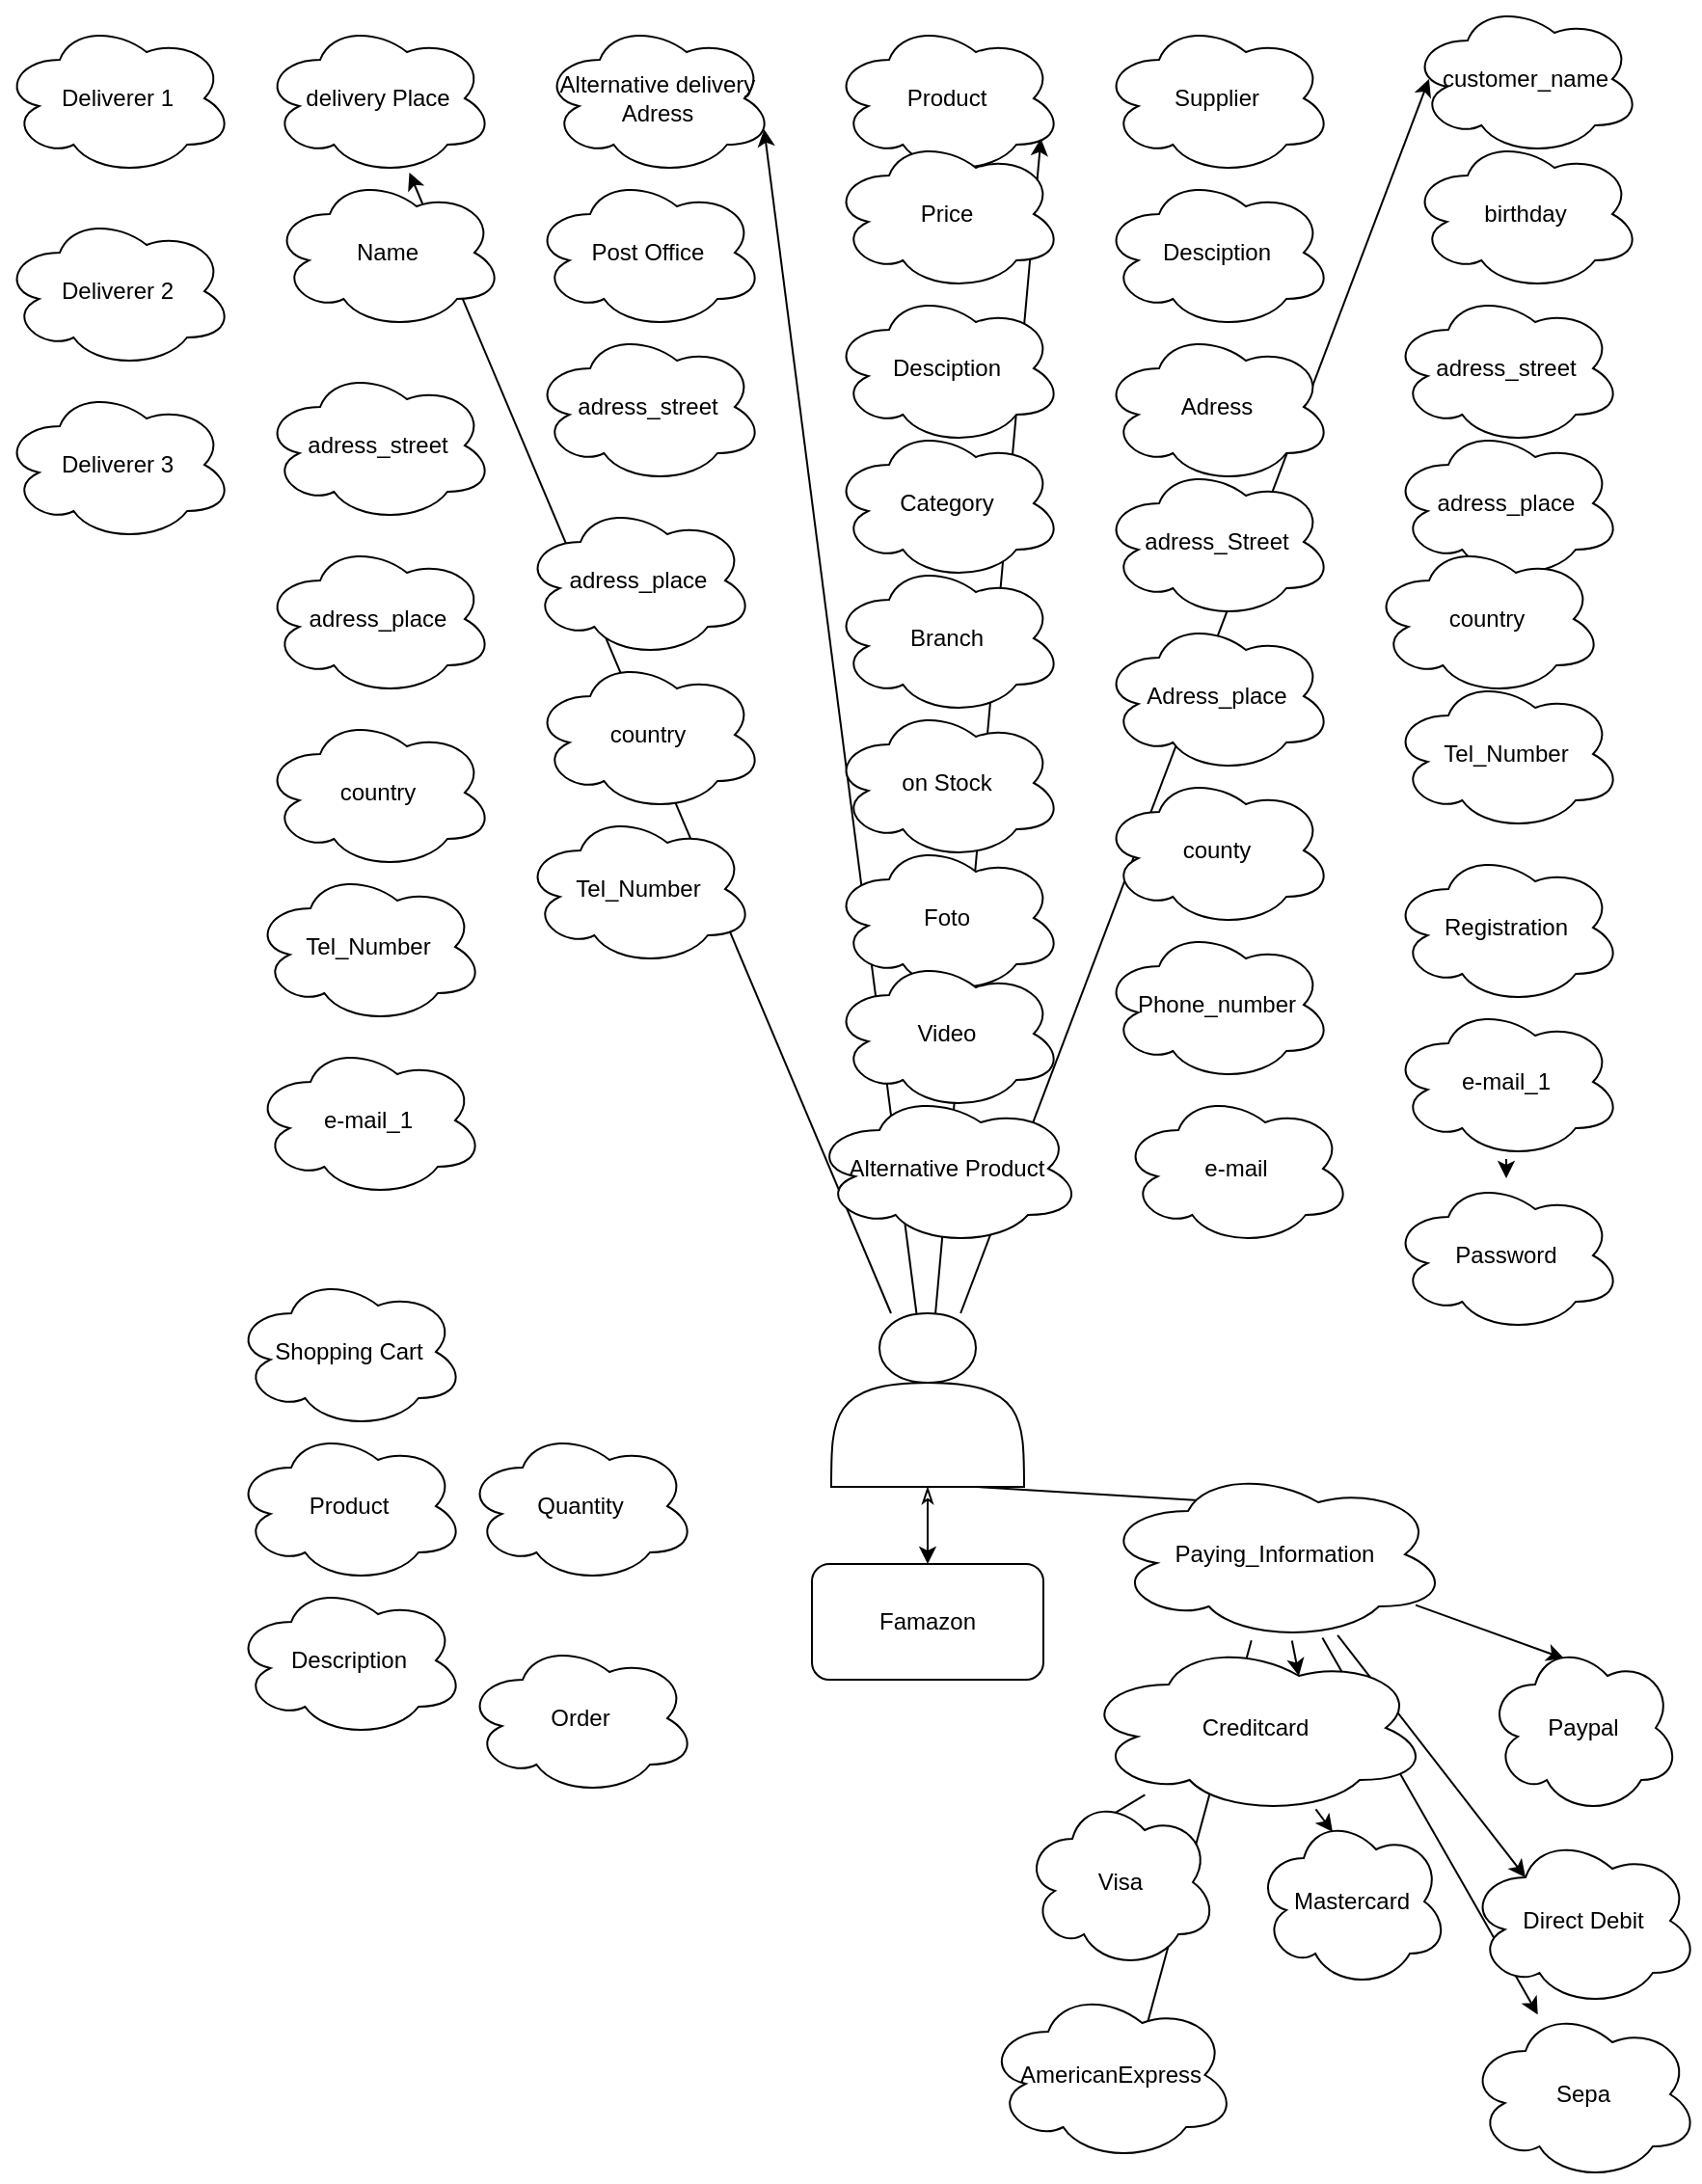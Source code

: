<mxfile>
    <diagram id="0uMxba4RtFPxX3RS7dvf" name="Famazon Visual_1">
        <mxGraphModel dx="753" dy="540" grid="1" gridSize="10" guides="1" tooltips="1" connect="1" arrows="1" fold="1" page="1" pageScale="1" pageWidth="827" pageHeight="1169" math="0" shadow="0">
            <root>
                <mxCell id="0"/>
                <mxCell id="1" parent="0"/>
                <mxCell id="38" style="edgeStyle=none;html=1;" parent="1" source="2" target="18" edge="1">
                    <mxGeometry relative="1" as="geometry"/>
                </mxCell>
                <mxCell id="39" style="edgeStyle=none;html=1;entryX=0.96;entryY=0.7;entryDx=0;entryDy=0;entryPerimeter=0;" parent="1" source="2" target="20" edge="1">
                    <mxGeometry relative="1" as="geometry"/>
                </mxCell>
                <mxCell id="40" style="edgeStyle=none;html=1;entryX=0.083;entryY=0.5;entryDx=0;entryDy=0;entryPerimeter=0;" parent="1" source="2" target="3" edge="1">
                    <mxGeometry relative="1" as="geometry"/>
                </mxCell>
                <mxCell id="41" style="edgeStyle=none;html=1;entryX=0.906;entryY=0.76;entryDx=0;entryDy=0;entryPerimeter=0;" parent="1" source="2" target="31" edge="1">
                    <mxGeometry relative="1" as="geometry"/>
                </mxCell>
                <mxCell id="42" style="edgeStyle=none;html=1;entryX=0.556;entryY=0.222;entryDx=0;entryDy=0;entryPerimeter=0;exitX=0.75;exitY=1;exitDx=0;exitDy=0;" parent="1" source="2" target="10" edge="1">
                    <mxGeometry relative="1" as="geometry">
                        <mxPoint x="540" y="660" as="sourcePoint"/>
                    </mxGeometry>
                </mxCell>
                <mxCell id="Yeyz--kWkO0Awdjdpnjo-65" style="edgeStyle=none;html=1;entryX=0.5;entryY=0;entryDx=0;entryDy=0;endArrow=classic;endFill=1;startArrow=classicThin;startFill=0;" parent="1" source="2" target="Yeyz--kWkO0Awdjdpnjo-64" edge="1">
                    <mxGeometry relative="1" as="geometry"/>
                </mxCell>
                <mxCell id="2" value="" style="shape=actor;whiteSpace=wrap;html=1;" parent="1" vertex="1">
                    <mxGeometry x="450" y="690" width="100" height="90" as="geometry"/>
                </mxCell>
                <mxCell id="3" value="customer_name" style="ellipse;shape=cloud;whiteSpace=wrap;html=1;" parent="1" vertex="1">
                    <mxGeometry x="750" y="10" width="120" height="80" as="geometry"/>
                </mxCell>
                <mxCell id="4" value="birthday&lt;span style=&quot;color: rgba(0 , 0 , 0 , 0) ; font-family: monospace ; font-size: 0px&quot;&gt;%3CmxGraphModel%3E%3Croot%3E%3CmxCell%20id%3D%220%22%2F%3E%3CmxCell%20id%3D%221%22%20parent%3D%220%22%2F%3E%3CmxCell%20id%3D%222%22%20value%3D%22name_student%22%20style%3D%22ellipse%3Bshape%3Dcloud%3BwhiteSpace%3Dwrap%3Bhtml%3D1%3B%22%20vertex%3D%221%22%20parent%3D%221%22%3E%3CmxGeometry%20x%3D%22560%22%20y%3D%22230%22%20width%3D%22120%22%20height%3D%2280%22%20as%3D%22geometry%22%2F%3E%3C%2FmxCell%3E%3C%2Froot%3E%3C%2FmxGraphModel%3E&lt;/span&gt;" style="ellipse;shape=cloud;whiteSpace=wrap;html=1;" parent="1" vertex="1">
                    <mxGeometry x="750" y="80" width="120" height="80" as="geometry"/>
                </mxCell>
                <mxCell id="5" value="adress_street" style="ellipse;shape=cloud;whiteSpace=wrap;html=1;" parent="1" vertex="1">
                    <mxGeometry x="740" y="160" width="120" height="80" as="geometry"/>
                </mxCell>
                <mxCell id="6" value="adress_place" style="ellipse;shape=cloud;whiteSpace=wrap;html=1;" parent="1" vertex="1">
                    <mxGeometry x="740" y="230" width="120" height="80" as="geometry"/>
                </mxCell>
                <mxCell id="7" value="country" style="ellipse;shape=cloud;whiteSpace=wrap;html=1;" parent="1" vertex="1">
                    <mxGeometry x="730" y="290" width="120" height="80" as="geometry"/>
                </mxCell>
                <mxCell id="8" value="Tel_Number" style="ellipse;shape=cloud;whiteSpace=wrap;html=1;" parent="1" vertex="1">
                    <mxGeometry x="740" y="360" width="120" height="80" as="geometry"/>
                </mxCell>
                <mxCell id="62" value="" style="edgeStyle=none;html=1;" parent="1" source="9" target="61" edge="1">
                    <mxGeometry relative="1" as="geometry"/>
                </mxCell>
                <mxCell id="64" value="" style="edgeStyle=none;html=1;" parent="1" source="9" target="63" edge="1">
                    <mxGeometry relative="1" as="geometry"/>
                </mxCell>
                <mxCell id="9" value="e-mail_1" style="ellipse;shape=cloud;whiteSpace=wrap;html=1;" parent="1" vertex="1">
                    <mxGeometry x="740" y="530" width="120" height="80" as="geometry"/>
                </mxCell>
                <mxCell id="43" style="edgeStyle=none;html=1;entryX=0.625;entryY=0.2;entryDx=0;entryDy=0;entryPerimeter=0;" parent="1" source="10" target="11" edge="1">
                    <mxGeometry relative="1" as="geometry"/>
                </mxCell>
                <mxCell id="46" style="edgeStyle=none;html=1;entryX=0.4;entryY=0.1;entryDx=0;entryDy=0;entryPerimeter=0;" parent="1" source="10" target="15" edge="1">
                    <mxGeometry relative="1" as="geometry"/>
                </mxCell>
                <mxCell id="47" style="edgeStyle=none;html=1;entryX=0.25;entryY=0.25;entryDx=0;entryDy=0;entryPerimeter=0;" parent="1" source="10" target="16" edge="1">
                    <mxGeometry relative="1" as="geometry"/>
                </mxCell>
                <mxCell id="48" style="edgeStyle=none;html=1;entryX=0.6;entryY=0.444;entryDx=0;entryDy=0;entryPerimeter=0;" parent="1" source="10" target="14" edge="1">
                    <mxGeometry relative="1" as="geometry"/>
                </mxCell>
                <mxCell id="49" style="edgeStyle=none;html=1;" parent="1" source="10" target="17" edge="1">
                    <mxGeometry relative="1" as="geometry"/>
                </mxCell>
                <mxCell id="10" value="Paying_Information" style="ellipse;shape=cloud;whiteSpace=wrap;html=1;" parent="1" vertex="1">
                    <mxGeometry x="590" y="770" width="180" height="90" as="geometry"/>
                </mxCell>
                <mxCell id="44" style="edgeStyle=none;html=1;entryX=0.25;entryY=0.25;entryDx=0;entryDy=0;entryPerimeter=0;" parent="1" source="11" target="12" edge="1">
                    <mxGeometry relative="1" as="geometry"/>
                </mxCell>
                <mxCell id="45" style="edgeStyle=none;html=1;entryX=0.4;entryY=0.1;entryDx=0;entryDy=0;entryPerimeter=0;" parent="1" source="11" target="13" edge="1">
                    <mxGeometry relative="1" as="geometry"/>
                </mxCell>
                <mxCell id="11" value="Creditcard&lt;span style=&quot;color: rgba(0 , 0 , 0 , 0) ; font-family: monospace ; font-size: 0px&quot;&gt;%3CmxGraphModel%3E%3Croot%3E%3CmxCell%20id%3D%220%22%2F%3E%3CmxCell%20id%3D%221%22%20parent%3D%220%22%2F%3E%3CmxCell%20id%3D%222%22%20value%3D%22PayingInformation%22%20style%3D%22ellipse%3Bshape%3Dcloud%3BwhiteSpace%3Dwrap%3Bhtml%3D1%3B%22%20vertex%3D%221%22%20parent%3D%221%22%3E%3CmxGeometry%20x%3D%2230%22%20y%3D%22640%22%20width%3D%22180%22%20height%3D%2290%22%20as%3D%22geometry%22%2F%3E%3C%2FmxCell%3E%3C%2Froot%3E%3C%2FmxGraphModel%3E&lt;/span&gt;" style="ellipse;shape=cloud;whiteSpace=wrap;html=1;" parent="1" vertex="1">
                    <mxGeometry x="580" y="860" width="180" height="90" as="geometry"/>
                </mxCell>
                <mxCell id="12" value="Visa" style="ellipse;shape=cloud;whiteSpace=wrap;html=1;" parent="1" vertex="1">
                    <mxGeometry x="550" y="940" width="100" height="90" as="geometry"/>
                </mxCell>
                <mxCell id="13" value="Mastercard" style="ellipse;shape=cloud;whiteSpace=wrap;html=1;" parent="1" vertex="1">
                    <mxGeometry x="670" y="950" width="100" height="90" as="geometry"/>
                </mxCell>
                <mxCell id="14" value="AmericanExpress" style="ellipse;shape=cloud;whiteSpace=wrap;html=1;" parent="1" vertex="1">
                    <mxGeometry x="530" y="1040" width="130" height="90" as="geometry"/>
                </mxCell>
                <mxCell id="15" value="Paypal&lt;span style=&quot;color: rgba(0 , 0 , 0 , 0) ; font-family: monospace ; font-size: 0px&quot;&gt;%3CmxGraphModel%3E%3Croot%3E%3CmxCell%20id%3D%220%22%2F%3E%3CmxCell%20id%3D%221%22%20parent%3D%220%22%2F%3E%3CmxCell%20id%3D%222%22%20value%3D%22Mastercard%22%20style%3D%22ellipse%3Bshape%3Dcloud%3BwhiteSpace%3Dwrap%3Bhtml%3D1%3B%22%20vertex%3D%221%22%20parent%3D%221%22%3E%3CmxGeometry%20x%3D%22110%22%20y%3D%22820%22%20width%3D%22100%22%20height%3D%2290%22%20as%3D%22geometry%22%2F%3E%3C%2FmxCell%3E%3C%2Froot%3E%3C%2FmxGraphModel%3E&lt;/span&gt;" style="ellipse;shape=cloud;whiteSpace=wrap;html=1;" parent="1" vertex="1">
                    <mxGeometry x="790" y="860" width="100" height="90" as="geometry"/>
                </mxCell>
                <mxCell id="16" value="Direct Debit" style="ellipse;shape=cloud;whiteSpace=wrap;html=1;" parent="1" vertex="1">
                    <mxGeometry x="780" y="960" width="120" height="90" as="geometry"/>
                </mxCell>
                <mxCell id="17" value="Sepa" style="ellipse;shape=cloud;whiteSpace=wrap;html=1;" parent="1" vertex="1">
                    <mxGeometry x="780" y="1050" width="120" height="90" as="geometry"/>
                </mxCell>
                <mxCell id="18" value="delivery Place" style="ellipse;shape=cloud;whiteSpace=wrap;html=1;" parent="1" vertex="1">
                    <mxGeometry x="155" y="20" width="120" height="80" as="geometry"/>
                </mxCell>
                <mxCell id="19" value="adress_street" style="ellipse;shape=cloud;whiteSpace=wrap;html=1;" parent="1" vertex="1">
                    <mxGeometry x="155" y="200" width="120" height="80" as="geometry"/>
                </mxCell>
                <mxCell id="20" value="Alternative delivery Adress" style="ellipse;shape=cloud;whiteSpace=wrap;html=1;" parent="1" vertex="1">
                    <mxGeometry x="300" y="20" width="120" height="80" as="geometry"/>
                </mxCell>
                <mxCell id="21" value="adress_place" style="ellipse;shape=cloud;whiteSpace=wrap;html=1;" parent="1" vertex="1">
                    <mxGeometry x="155" y="290" width="120" height="80" as="geometry"/>
                </mxCell>
                <mxCell id="22" value="country" style="ellipse;shape=cloud;whiteSpace=wrap;html=1;" parent="1" vertex="1">
                    <mxGeometry x="155" y="380" width="120" height="80" as="geometry"/>
                </mxCell>
                <mxCell id="23" value="Tel_Number" style="ellipse;shape=cloud;whiteSpace=wrap;html=1;" parent="1" vertex="1">
                    <mxGeometry x="150" y="460" width="120" height="80" as="geometry"/>
                </mxCell>
                <mxCell id="24" value="e-mail_1" style="ellipse;shape=cloud;whiteSpace=wrap;html=1;" parent="1" vertex="1">
                    <mxGeometry x="150" y="550" width="120" height="80" as="geometry"/>
                </mxCell>
                <mxCell id="25" value="Post Office" style="ellipse;shape=cloud;whiteSpace=wrap;html=1;" parent="1" vertex="1">
                    <mxGeometry x="295" y="100" width="120" height="80" as="geometry"/>
                </mxCell>
                <mxCell id="26" value="adress_place" style="ellipse;shape=cloud;whiteSpace=wrap;html=1;" parent="1" vertex="1">
                    <mxGeometry x="290" y="270" width="120" height="80" as="geometry"/>
                </mxCell>
                <mxCell id="27" value="country" style="ellipse;shape=cloud;whiteSpace=wrap;html=1;" parent="1" vertex="1">
                    <mxGeometry x="295" y="350" width="120" height="80" as="geometry"/>
                </mxCell>
                <mxCell id="28" value="Tel_Number" style="ellipse;shape=cloud;whiteSpace=wrap;html=1;" parent="1" vertex="1">
                    <mxGeometry x="290" y="430" width="120" height="80" as="geometry"/>
                </mxCell>
                <mxCell id="29" value="Name" style="ellipse;shape=cloud;whiteSpace=wrap;html=1;" parent="1" vertex="1">
                    <mxGeometry x="160" y="100" width="120" height="80" as="geometry"/>
                </mxCell>
                <mxCell id="30" value="adress_street" style="ellipse;shape=cloud;whiteSpace=wrap;html=1;" parent="1" vertex="1">
                    <mxGeometry x="295" y="180" width="120" height="80" as="geometry"/>
                </mxCell>
                <mxCell id="31" value="Product" style="ellipse;shape=cloud;whiteSpace=wrap;html=1;" parent="1" vertex="1">
                    <mxGeometry x="450" y="20" width="120" height="80" as="geometry"/>
                </mxCell>
                <mxCell id="32" value="Alternative Product" style="ellipse;shape=cloud;whiteSpace=wrap;html=1;" parent="1" vertex="1">
                    <mxGeometry x="440" y="575" width="140" height="80" as="geometry"/>
                </mxCell>
                <mxCell id="34" value="Desciption" style="ellipse;shape=cloud;whiteSpace=wrap;html=1;" parent="1" vertex="1">
                    <mxGeometry x="450" y="160" width="120" height="80" as="geometry"/>
                </mxCell>
                <mxCell id="35" value="Price" style="ellipse;shape=cloud;whiteSpace=wrap;html=1;" parent="1" vertex="1">
                    <mxGeometry x="450" y="80" width="120" height="80" as="geometry"/>
                </mxCell>
                <mxCell id="36" value="Foto" style="ellipse;shape=cloud;whiteSpace=wrap;html=1;" parent="1" vertex="1">
                    <mxGeometry x="450" y="445" width="120" height="80" as="geometry"/>
                </mxCell>
                <mxCell id="37" value="Video" style="ellipse;shape=cloud;whiteSpace=wrap;html=1;" parent="1" vertex="1">
                    <mxGeometry x="450" y="505" width="120" height="80" as="geometry"/>
                </mxCell>
                <mxCell id="50" value="Supplier" style="ellipse;shape=cloud;whiteSpace=wrap;html=1;" parent="1" vertex="1">
                    <mxGeometry x="590" y="20" width="120" height="80" as="geometry"/>
                </mxCell>
                <mxCell id="51" value="county" style="ellipse;shape=cloud;whiteSpace=wrap;html=1;" parent="1" vertex="1">
                    <mxGeometry x="590" y="410" width="120" height="80" as="geometry"/>
                </mxCell>
                <mxCell id="52" value="Desciption" style="ellipse;shape=cloud;whiteSpace=wrap;html=1;" parent="1" vertex="1">
                    <mxGeometry x="590" y="100" width="120" height="80" as="geometry"/>
                </mxCell>
                <mxCell id="53" value="Adress_place" style="ellipse;shape=cloud;whiteSpace=wrap;html=1;" parent="1" vertex="1">
                    <mxGeometry x="590" y="330" width="120" height="80" as="geometry"/>
                </mxCell>
                <mxCell id="54" value="Adress" style="ellipse;shape=cloud;whiteSpace=wrap;html=1;" parent="1" vertex="1">
                    <mxGeometry x="590" y="180" width="120" height="80" as="geometry"/>
                </mxCell>
                <mxCell id="55" value="adress_Street" style="ellipse;shape=cloud;whiteSpace=wrap;html=1;" parent="1" vertex="1">
                    <mxGeometry x="590" y="250" width="120" height="80" as="geometry"/>
                </mxCell>
                <mxCell id="56" value="Phone_number" style="ellipse;shape=cloud;whiteSpace=wrap;html=1;" parent="1" vertex="1">
                    <mxGeometry x="590" y="490" width="120" height="80" as="geometry"/>
                </mxCell>
                <mxCell id="57" value="e-mail" style="ellipse;shape=cloud;whiteSpace=wrap;html=1;" parent="1" vertex="1">
                    <mxGeometry x="600" y="575" width="120" height="80" as="geometry"/>
                </mxCell>
                <mxCell id="58" value="on Stock" style="ellipse;shape=cloud;whiteSpace=wrap;html=1;" parent="1" vertex="1">
                    <mxGeometry x="450" y="375" width="120" height="80" as="geometry"/>
                </mxCell>
                <mxCell id="59" value="Category" style="ellipse;shape=cloud;whiteSpace=wrap;html=1;" parent="1" vertex="1">
                    <mxGeometry x="450" y="230" width="120" height="80" as="geometry"/>
                </mxCell>
                <mxCell id="60" value="Branch" style="ellipse;shape=cloud;whiteSpace=wrap;html=1;" parent="1" vertex="1">
                    <mxGeometry x="450" y="300" width="120" height="80" as="geometry"/>
                </mxCell>
                <mxCell id="61" value="Registration" style="ellipse;shape=cloud;whiteSpace=wrap;html=1;" parent="1" vertex="1">
                    <mxGeometry x="740" y="450" width="120" height="80" as="geometry"/>
                </mxCell>
                <mxCell id="63" value="Password" style="ellipse;shape=cloud;whiteSpace=wrap;html=1;" parent="1" vertex="1">
                    <mxGeometry x="740" y="620" width="120" height="80" as="geometry"/>
                </mxCell>
                <mxCell id="VyvT6dbFFxMLQCMokPWD-64" value="Shopping Cart" style="ellipse;shape=cloud;whiteSpace=wrap;html=1;" parent="1" vertex="1">
                    <mxGeometry x="140" y="670" width="120" height="80" as="geometry"/>
                </mxCell>
                <mxCell id="VyvT6dbFFxMLQCMokPWD-65" value="Product" style="ellipse;shape=cloud;whiteSpace=wrap;html=1;" parent="1" vertex="1">
                    <mxGeometry x="140" y="750" width="120" height="80" as="geometry"/>
                </mxCell>
                <mxCell id="VyvT6dbFFxMLQCMokPWD-66" value="Quantity" style="ellipse;shape=cloud;whiteSpace=wrap;html=1;" parent="1" vertex="1">
                    <mxGeometry x="260" y="750" width="120" height="80" as="geometry"/>
                </mxCell>
                <mxCell id="VyvT6dbFFxMLQCMokPWD-67" value="Description" style="ellipse;shape=cloud;whiteSpace=wrap;html=1;" parent="1" vertex="1">
                    <mxGeometry x="140" y="830" width="120" height="80" as="geometry"/>
                </mxCell>
                <mxCell id="VyvT6dbFFxMLQCMokPWD-68" value="Order" style="ellipse;shape=cloud;whiteSpace=wrap;html=1;" parent="1" vertex="1">
                    <mxGeometry x="260" y="860" width="120" height="80" as="geometry"/>
                </mxCell>
                <mxCell id="XDWJYCMqTenVZOifzEcM-64" value="Deliverer 1" style="ellipse;shape=cloud;whiteSpace=wrap;html=1;" parent="1" vertex="1">
                    <mxGeometry x="20" y="20" width="120" height="80" as="geometry"/>
                </mxCell>
                <mxCell id="XDWJYCMqTenVZOifzEcM-66" value="Deliverer 2" style="ellipse;shape=cloud;whiteSpace=wrap;html=1;" parent="1" vertex="1">
                    <mxGeometry x="20" y="120" width="120" height="80" as="geometry"/>
                </mxCell>
                <mxCell id="XDWJYCMqTenVZOifzEcM-67" value="Deliverer 3" style="ellipse;shape=cloud;whiteSpace=wrap;html=1;" parent="1" vertex="1">
                    <mxGeometry x="20" y="210" width="120" height="80" as="geometry"/>
                </mxCell>
                <mxCell id="Yeyz--kWkO0Awdjdpnjo-64" value="Famazon" style="rounded=1;whiteSpace=wrap;html=1;" parent="1" vertex="1">
                    <mxGeometry x="440" y="820" width="120" height="60" as="geometry"/>
                </mxCell>
            </root>
        </mxGraphModel>
    </diagram>
    <diagram id="9sqidssaNnvk_uJ79kJn" name="Famazon-Visual 2">
        <mxGraphModel dx="722" dy="540" grid="1" gridSize="10" guides="1" tooltips="1" connect="1" arrows="1" fold="1" page="1" pageScale="1" pageWidth="827" pageHeight="1169" math="0" shadow="0">
            <root>
                <mxCell id="OKyM08_A5wHTP23Uw2Cd-0"/>
                <mxCell id="OKyM08_A5wHTP23Uw2Cd-1" parent="OKyM08_A5wHTP23Uw2Cd-0"/>
                <mxCell id="cb-k0qtr-kYh-CX2cyqs-8" style="edgeStyle=none;html=1;startArrow=blockThin;startFill=1;endArrow=blockThin;endFill=1;" parent="OKyM08_A5wHTP23Uw2Cd-1" source="OKyM08_A5wHTP23Uw2Cd-2" target="3AVWx5apZHOswwhj5gQk-4" edge="1">
                    <mxGeometry relative="1" as="geometry"/>
                </mxCell>
                <mxCell id="cb-k0qtr-kYh-CX2cyqs-16" style="edgeStyle=none;html=1;exitX=0.5;exitY=1;exitDx=0;exitDy=0;startArrow=blockThin;startFill=1;endArrow=ERone;endFill=0;" parent="OKyM08_A5wHTP23Uw2Cd-1" source="OKyM08_A5wHTP23Uw2Cd-2" target="cb-k0qtr-kYh-CX2cyqs-15" edge="1">
                    <mxGeometry relative="1" as="geometry"/>
                </mxCell>
                <mxCell id="cb-k0qtr-kYh-CX2cyqs-18" style="edgeStyle=none;html=1;entryX=0.375;entryY=0;entryDx=0;entryDy=0;entryPerimeter=0;startArrow=ERone;startFill=0;endArrow=ERoneToMany;endFill=0;" parent="OKyM08_A5wHTP23Uw2Cd-1" source="OKyM08_A5wHTP23Uw2Cd-2" target="cb-k0qtr-kYh-CX2cyqs-17" edge="1">
                    <mxGeometry relative="1" as="geometry"/>
                </mxCell>
                <mxCell id="cb-k0qtr-kYh-CX2cyqs-27" style="edgeStyle=none;html=1;startArrow=ERone;startFill=0;endArrow=ERmany;endFill=0;entryX=0.5;entryY=1;entryDx=0;entryDy=0;" parent="OKyM08_A5wHTP23Uw2Cd-1" source="OKyM08_A5wHTP23Uw2Cd-2" target="cb-k0qtr-kYh-CX2cyqs-28" edge="1">
                    <mxGeometry relative="1" as="geometry">
                        <mxPoint x="1191" y="190" as="targetPoint"/>
                        <Array as="points"/>
                    </mxGeometry>
                </mxCell>
                <mxCell id="OKyM08_A5wHTP23Uw2Cd-2" value="Product" style="rounded=1;whiteSpace=wrap;html=1;" parent="OKyM08_A5wHTP23Uw2Cd-1" vertex="1">
                    <mxGeometry x="1131" y="350" width="80" height="40" as="geometry"/>
                </mxCell>
                <mxCell id="3AVWx5apZHOswwhj5gQk-2" value="Product_Name" style="ellipse;whiteSpace=wrap;html=1;fillColor=#dae8fc;strokeColor=#6c8ebf;" parent="OKyM08_A5wHTP23Uw2Cd-1" vertex="1">
                    <mxGeometry x="1231" y="195" width="100" height="60" as="geometry"/>
                </mxCell>
                <mxCell id="cb-k0qtr-kYh-CX2cyqs-12" style="edgeStyle=none;html=1;startArrow=blockThin;startFill=1;endArrow=ERmany;endFill=0;" parent="OKyM08_A5wHTP23Uw2Cd-1" source="3AVWx5apZHOswwhj5gQk-3" target="cb-k0qtr-kYh-CX2cyqs-1" edge="1">
                    <mxGeometry relative="1" as="geometry"/>
                </mxCell>
                <mxCell id="3AVWx5apZHOswwhj5gQk-3" value="Product_Branche" style="ellipse;whiteSpace=wrap;html=1;fillColor=#dae8fc;strokeColor=#6c8ebf;" parent="OKyM08_A5wHTP23Uw2Cd-1" vertex="1">
                    <mxGeometry x="1221" y="280" width="100" height="60" as="geometry"/>
                </mxCell>
                <mxCell id="3AVWx5apZHOswwhj5gQk-4" value="Price" style="ellipse;whiteSpace=wrap;html=1;fillColor=#dae8fc;strokeColor=#6c8ebf;" parent="OKyM08_A5wHTP23Uw2Cd-1" vertex="1">
                    <mxGeometry x="1231" y="360" width="80" height="50" as="geometry"/>
                </mxCell>
                <mxCell id="3AVWx5apZHOswwhj5gQk-7" value="Description" style="ellipse;whiteSpace=wrap;html=1;fillColor=#dae8fc;strokeColor=#6c8ebf;" parent="OKyM08_A5wHTP23Uw2Cd-1" vertex="1">
                    <mxGeometry x="1211" y="430" width="80" height="50" as="geometry"/>
                </mxCell>
                <mxCell id="cb-k0qtr-kYh-CX2cyqs-20" style="edgeStyle=none;html=1;entryX=0.045;entryY=0.784;entryDx=0;entryDy=0;entryPerimeter=0;startArrow=blockThin;startFill=1;endArrow=ERmany;endFill=0;" parent="OKyM08_A5wHTP23Uw2Cd-1" source="uGYTGC4Kk8IYW1CTrBgb-5" target="uGYTGC4Kk8IYW1CTrBgb-6" edge="1">
                    <mxGeometry relative="1" as="geometry"/>
                </mxCell>
                <mxCell id="uGYTGC4Kk8IYW1CTrBgb-5" value="Shopping Cart" style="rounded=1;whiteSpace=wrap;html=1;" parent="OKyM08_A5wHTP23Uw2Cd-1" vertex="1">
                    <mxGeometry x="831" y="440" width="80" height="40" as="geometry"/>
                </mxCell>
                <mxCell id="uGYTGC4Kk8IYW1CTrBgb-6" value="Product" style="ellipse;whiteSpace=wrap;html=1;fillColor=#dae8fc;strokeColor=#6c8ebf;" parent="OKyM08_A5wHTP23Uw2Cd-1" vertex="1">
                    <mxGeometry x="941" y="390" width="70" height="60" as="geometry"/>
                </mxCell>
                <mxCell id="cb-k0qtr-kYh-CX2cyqs-21" style="edgeStyle=none;html=1;entryX=1;entryY=0.75;entryDx=0;entryDy=0;startArrow=blockThin;startFill=1;endArrow=ERmany;endFill=0;" parent="OKyM08_A5wHTP23Uw2Cd-1" source="uGYTGC4Kk8IYW1CTrBgb-7" target="uGYTGC4Kk8IYW1CTrBgb-5" edge="1">
                    <mxGeometry relative="1" as="geometry"/>
                </mxCell>
                <mxCell id="uGYTGC4Kk8IYW1CTrBgb-7" value="Quantity" style="ellipse;whiteSpace=wrap;html=1;fillColor=#dae8fc;strokeColor=#6c8ebf;" parent="OKyM08_A5wHTP23Uw2Cd-1" vertex="1">
                    <mxGeometry x="951" y="460" width="65" height="60" as="geometry"/>
                </mxCell>
                <mxCell id="cb-k0qtr-kYh-CX2cyqs-22" style="edgeStyle=none;html=1;entryX=0.841;entryY=0.981;entryDx=0;entryDy=0;entryPerimeter=0;startArrow=blockThin;startFill=1;endArrow=ERone;endFill=0;" parent="OKyM08_A5wHTP23Uw2Cd-1" source="uGYTGC4Kk8IYW1CTrBgb-8" target="uGYTGC4Kk8IYW1CTrBgb-5" edge="1">
                    <mxGeometry relative="1" as="geometry"/>
                </mxCell>
                <mxCell id="uGYTGC4Kk8IYW1CTrBgb-8" value="Description" style="ellipse;whiteSpace=wrap;html=1;fillColor=#dae8fc;strokeColor=#6c8ebf;" parent="OKyM08_A5wHTP23Uw2Cd-1" vertex="1">
                    <mxGeometry x="936" y="530" width="80" height="50" as="geometry"/>
                </mxCell>
                <mxCell id="cb-k0qtr-kYh-CX2cyqs-29" style="edgeStyle=none;html=1;entryX=0;entryY=0.5;entryDx=0;entryDy=0;startArrow=ERmany;startFill=0;endArrow=block;endFill=1;" parent="OKyM08_A5wHTP23Uw2Cd-1" source="_fUohK0BebuLQG3ueaV6-0" target="OKyM08_A5wHTP23Uw2Cd-2" edge="1">
                    <mxGeometry relative="1" as="geometry"/>
                </mxCell>
                <mxCell id="cb-k0qtr-kYh-CX2cyqs-30" style="edgeStyle=none;html=1;entryX=0.37;entryY=-0.028;entryDx=0;entryDy=0;entryPerimeter=0;startArrow=blockThin;startFill=1;endArrow=ERmany;endFill=0;" parent="OKyM08_A5wHTP23Uw2Cd-1" source="_fUohK0BebuLQG3ueaV6-0" target="uGYTGC4Kk8IYW1CTrBgb-5" edge="1">
                    <mxGeometry relative="1" as="geometry"/>
                </mxCell>
                <mxCell id="cb-k0qtr-kYh-CX2cyqs-109" style="edgeStyle=none;html=1;startArrow=ERmany;startFill=0;endArrow=ERmany;endFill=0;entryX=0.895;entryY=0.618;entryDx=0;entryDy=0;exitX=0;exitY=0.5;exitDx=0;exitDy=0;entryPerimeter=0;" parent="OKyM08_A5wHTP23Uw2Cd-1" source="_fUohK0BebuLQG3ueaV6-0" target="cb-k0qtr-kYh-CX2cyqs-78" edge="1">
                    <mxGeometry relative="1" as="geometry">
                        <mxPoint x="704" y="350" as="targetPoint"/>
                    </mxGeometry>
                </mxCell>
                <mxCell id="_fUohK0BebuLQG3ueaV6-0" value="Order" style="rhombus;whiteSpace=wrap;html=1;fillColor=#f8cecc;strokeColor=#b85450;" parent="OKyM08_A5wHTP23Uw2Cd-1" vertex="1">
                    <mxGeometry x="821" y="330" width="80" height="70" as="geometry"/>
                </mxCell>
                <mxCell id="cb-k0qtr-kYh-CX2cyqs-13" style="edgeStyle=none;html=1;startArrow=ERmany;startFill=0;endArrow=blockThin;endFill=1;" parent="OKyM08_A5wHTP23Uw2Cd-1" source="8MHEo83a2tsnLfaNPSVS-1" target="8MHEo83a2tsnLfaNPSVS-2" edge="1">
                    <mxGeometry relative="1" as="geometry"/>
                </mxCell>
                <mxCell id="cb-k0qtr-kYh-CX2cyqs-113" style="edgeStyle=none;html=1;entryX=0;entryY=0.5;entryDx=0;entryDy=0;startArrow=blockThin;startFill=1;endArrow=blockThin;endFill=1;" parent="OKyM08_A5wHTP23Uw2Cd-1" source="8MHEo83a2tsnLfaNPSVS-1" target="cb-k0qtr-kYh-CX2cyqs-28" edge="1">
                    <mxGeometry relative="1" as="geometry"/>
                </mxCell>
                <mxCell id="8MHEo83a2tsnLfaNPSVS-1" value="Supplier" style="rounded=1;whiteSpace=wrap;html=1;" parent="OKyM08_A5wHTP23Uw2Cd-1" vertex="1">
                    <mxGeometry x="881" y="110" width="80" height="40" as="geometry"/>
                </mxCell>
                <mxCell id="8MHEo83a2tsnLfaNPSVS-2" value="Name" style="ellipse;whiteSpace=wrap;html=1;fillColor=#dae8fc;strokeColor=#6c8ebf;" parent="OKyM08_A5wHTP23Uw2Cd-1" vertex="1">
                    <mxGeometry x="850" y="50" width="70" height="40" as="geometry"/>
                </mxCell>
                <mxCell id="cb-k0qtr-kYh-CX2cyqs-14" style="edgeStyle=none;html=1;startArrow=blockThin;startFill=1;endArrow=block;endFill=1;" parent="OKyM08_A5wHTP23Uw2Cd-1" source="8MHEo83a2tsnLfaNPSVS-3" target="8MHEo83a2tsnLfaNPSVS-1" edge="1">
                    <mxGeometry relative="1" as="geometry"/>
                </mxCell>
                <mxCell id="8MHEo83a2tsnLfaNPSVS-3" value="Adress" style="ellipse;whiteSpace=wrap;html=1;fillColor=#dae8fc;strokeColor=#6c8ebf;" parent="OKyM08_A5wHTP23Uw2Cd-1" vertex="1">
                    <mxGeometry x="931" y="50" width="70" height="40" as="geometry"/>
                </mxCell>
                <mxCell id="cb-k0qtr-kYh-CX2cyqs-6" style="edgeStyle=none;html=1;exitX=1;exitY=1;exitDx=0;exitDy=0;startArrow=classicThin;startFill=0;endArrow=ERmany;endFill=0;" parent="OKyM08_A5wHTP23Uw2Cd-1" source="8MHEo83a2tsnLfaNPSVS-5" target="OKyM08_A5wHTP23Uw2Cd-2" edge="1">
                    <mxGeometry relative="1" as="geometry"/>
                </mxCell>
                <mxCell id="cb-k0qtr-kYh-CX2cyqs-7" style="edgeStyle=none;html=1;startArrow=ERmany;startFill=0;endArrow=ERmany;endFill=0;entryX=0.75;entryY=1;entryDx=0;entryDy=0;" parent="OKyM08_A5wHTP23Uw2Cd-1" source="8MHEo83a2tsnLfaNPSVS-5" target="8MHEo83a2tsnLfaNPSVS-1" edge="1">
                    <mxGeometry relative="1" as="geometry">
                        <mxPoint x="951" y="160" as="targetPoint"/>
                    </mxGeometry>
                </mxCell>
                <mxCell id="8MHEo83a2tsnLfaNPSVS-5" value="Producers" style="rhombus;whiteSpace=wrap;html=1;fillColor=#f8cecc;strokeColor=#b85450;" parent="OKyM08_A5wHTP23Uw2Cd-1" vertex="1">
                    <mxGeometry x="1031" y="230" width="80" height="80" as="geometry"/>
                </mxCell>
                <mxCell id="cb-k0qtr-kYh-CX2cyqs-1" value="Category" style="ellipse;whiteSpace=wrap;html=1;fillColor=#dae8fc;strokeColor=#6c8ebf;" parent="OKyM08_A5wHTP23Uw2Cd-1" vertex="1">
                    <mxGeometry x="1351" y="280" width="100" height="60" as="geometry"/>
                </mxCell>
                <mxCell id="cb-k0qtr-kYh-CX2cyqs-4" style="edgeStyle=none;html=1;startArrow=classicThin;startFill=0;endArrow=ERmany;endFill=0;" parent="OKyM08_A5wHTP23Uw2Cd-1" source="cb-k0qtr-kYh-CX2cyqs-3" target="OKyM08_A5wHTP23Uw2Cd-2" edge="1">
                    <mxGeometry relative="1" as="geometry">
                        <Array as="points">
                            <mxPoint x="930" y="315"/>
                        </Array>
                    </mxGeometry>
                </mxCell>
                <mxCell id="cb-k0qtr-kYh-CX2cyqs-5" style="edgeStyle=none;html=1;startArrow=classicThin;startFill=0;endArrow=ERmany;endFill=0;" parent="OKyM08_A5wHTP23Uw2Cd-1" source="cb-k0qtr-kYh-CX2cyqs-3" target="8MHEo83a2tsnLfaNPSVS-1" edge="1">
                    <mxGeometry relative="1" as="geometry"/>
                </mxCell>
                <mxCell id="cb-k0qtr-kYh-CX2cyqs-112" style="edgeStyle=none;html=1;entryX=0;entryY=0;entryDx=0;entryDy=0;startArrow=blockThin;startFill=1;endArrow=blockThin;endFill=1;" parent="OKyM08_A5wHTP23Uw2Cd-1" source="cb-k0qtr-kYh-CX2cyqs-3" target="_fUohK0BebuLQG3ueaV6-0" edge="1">
                    <mxGeometry relative="1" as="geometry"/>
                </mxCell>
                <mxCell id="cb-k0qtr-kYh-CX2cyqs-3" value="On Stock Available" style="rhombus;whiteSpace=wrap;html=1;fillColor=#f8cecc;strokeColor=#b85450;" parent="OKyM08_A5wHTP23Uw2Cd-1" vertex="1">
                    <mxGeometry x="690" y="125" width="80" height="80" as="geometry"/>
                </mxCell>
                <mxCell id="cb-k0qtr-kYh-CX2cyqs-9" style="edgeStyle=none;html=1;startArrow=blockThin;startFill=1;endArrow=blockThin;endFill=1;exitX=0.75;exitY=1;exitDx=0;exitDy=0;" parent="OKyM08_A5wHTP23Uw2Cd-1" source="OKyM08_A5wHTP23Uw2Cd-2" target="3AVWx5apZHOswwhj5gQk-7" edge="1">
                    <mxGeometry relative="1" as="geometry">
                        <mxPoint x="1221" y="386" as="sourcePoint"/>
                        <mxPoint x="1242.105" y="389.166" as="targetPoint"/>
                    </mxGeometry>
                </mxCell>
                <mxCell id="cb-k0qtr-kYh-CX2cyqs-10" style="edgeStyle=none;html=1;startArrow=blockThin;startFill=1;endArrow=blockThin;endFill=1;exitX=0.75;exitY=0;exitDx=0;exitDy=0;entryX=0.003;entryY=0.66;entryDx=0;entryDy=0;entryPerimeter=0;" parent="OKyM08_A5wHTP23Uw2Cd-1" source="OKyM08_A5wHTP23Uw2Cd-2" target="3AVWx5apZHOswwhj5gQk-3" edge="1">
                    <mxGeometry relative="1" as="geometry">
                        <mxPoint x="1231" y="396" as="sourcePoint"/>
                        <mxPoint x="1252.105" y="399.166" as="targetPoint"/>
                    </mxGeometry>
                </mxCell>
                <mxCell id="cb-k0qtr-kYh-CX2cyqs-11" style="edgeStyle=none;html=1;startArrow=blockThin;startFill=1;endArrow=blockThin;endFill=1;exitX=0.612;exitY=0.043;exitDx=0;exitDy=0;exitPerimeter=0;entryX=0.058;entryY=0.816;entryDx=0;entryDy=0;entryPerimeter=0;" parent="OKyM08_A5wHTP23Uw2Cd-1" source="OKyM08_A5wHTP23Uw2Cd-2" target="3AVWx5apZHOswwhj5gQk-2" edge="1">
                    <mxGeometry relative="1" as="geometry">
                        <mxPoint x="1201" y="360" as="sourcePoint"/>
                        <mxPoint x="1231" y="250" as="targetPoint"/>
                        <Array as="points">
                            <mxPoint x="1231" y="250"/>
                        </Array>
                    </mxGeometry>
                </mxCell>
                <mxCell id="cb-k0qtr-kYh-CX2cyqs-15" value="Foto" style="ellipse;whiteSpace=wrap;html=1;fillColor=#dae8fc;strokeColor=#6c8ebf;" parent="OKyM08_A5wHTP23Uw2Cd-1" vertex="1">
                    <mxGeometry x="1131" y="430" width="80" height="50" as="geometry"/>
                </mxCell>
                <mxCell id="cb-k0qtr-kYh-CX2cyqs-17" value="Video" style="ellipse;whiteSpace=wrap;html=1;fillColor=#dae8fc;strokeColor=#6c8ebf;" parent="OKyM08_A5wHTP23Uw2Cd-1" vertex="1">
                    <mxGeometry x="1071" y="480" width="80" height="50" as="geometry"/>
                </mxCell>
                <mxCell id="cb-k0qtr-kYh-CX2cyqs-25" style="edgeStyle=none;html=1;entryX=0;entryY=0.5;entryDx=0;entryDy=0;startArrow=ERoneToMany;startFill=0;endArrow=blockThin;endFill=1;" parent="OKyM08_A5wHTP23Uw2Cd-1" source="cb-k0qtr-kYh-CX2cyqs-24" target="8MHEo83a2tsnLfaNPSVS-5" edge="1">
                    <mxGeometry relative="1" as="geometry"/>
                </mxCell>
                <mxCell id="cb-k0qtr-kYh-CX2cyqs-26" style="edgeStyle=none;html=1;entryX=0.5;entryY=1;entryDx=0;entryDy=0;startArrow=ERmany;startFill=0;endArrow=ERmany;endFill=0;" parent="OKyM08_A5wHTP23Uw2Cd-1" source="cb-k0qtr-kYh-CX2cyqs-24" target="8MHEo83a2tsnLfaNPSVS-1" edge="1">
                    <mxGeometry relative="1" as="geometry"/>
                </mxCell>
                <mxCell id="cb-k0qtr-kYh-CX2cyqs-24" value="Alternative Product" style="rhombus;whiteSpace=wrap;html=1;fillColor=#f8cecc;strokeColor=#b85450;" parent="OKyM08_A5wHTP23Uw2Cd-1" vertex="1">
                    <mxGeometry x="881" y="185" width="80" height="80" as="geometry"/>
                </mxCell>
                <mxCell id="cb-k0qtr-kYh-CX2cyqs-28" value="Company" style="rounded=1;whiteSpace=wrap;html=1;" parent="OKyM08_A5wHTP23Uw2Cd-1" vertex="1">
                    <mxGeometry x="1131" y="110" width="80" height="40" as="geometry"/>
                </mxCell>
                <mxCell id="cb-k0qtr-kYh-CX2cyqs-36" style="edgeStyle=none;html=1;startArrow=ERmany;startFill=0;endArrow=block;endFill=1;" parent="OKyM08_A5wHTP23Uw2Cd-1" source="cb-k0qtr-kYh-CX2cyqs-31" target="8MHEo83a2tsnLfaNPSVS-1" edge="1">
                    <mxGeometry relative="1" as="geometry"/>
                </mxCell>
                <mxCell id="cb-k0qtr-kYh-CX2cyqs-37" style="edgeStyle=none;html=1;entryX=0.5;entryY=1;entryDx=0;entryDy=0;startArrow=ERoneToMany;startFill=0;endArrow=blockThin;endFill=1;" parent="OKyM08_A5wHTP23Uw2Cd-1" source="cb-k0qtr-kYh-CX2cyqs-31" target="8MHEo83a2tsnLfaNPSVS-3" edge="1">
                    <mxGeometry relative="1" as="geometry"/>
                </mxCell>
                <mxCell id="cb-k0qtr-kYh-CX2cyqs-31" value="Tel_Number" style="ellipse;whiteSpace=wrap;html=1;fillColor=#dae8fc;strokeColor=#6c8ebf;" parent="OKyM08_A5wHTP23Uw2Cd-1" vertex="1">
                    <mxGeometry x="1016" y="70" width="70" height="40" as="geometry"/>
                </mxCell>
                <mxCell id="cb-k0qtr-kYh-CX2cyqs-116" style="edgeStyle=none;html=1;entryX=1;entryY=0.75;entryDx=0;entryDy=0;startArrow=blockThin;startFill=1;endArrow=ERmany;endFill=0;" parent="OKyM08_A5wHTP23Uw2Cd-1" source="cb-k0qtr-kYh-CX2cyqs-32" target="cb-k0qtr-kYh-CX2cyqs-55" edge="1">
                    <mxGeometry relative="1" as="geometry"/>
                </mxCell>
                <mxCell id="cb-k0qtr-kYh-CX2cyqs-120" style="edgeStyle=none;html=1;entryX=0;entryY=0.5;entryDx=0;entryDy=0;startArrow=ERone;startFill=0;endArrow=ERmany;endFill=0;" parent="OKyM08_A5wHTP23Uw2Cd-1" source="cb-k0qtr-kYh-CX2cyqs-32" target="uGYTGC4Kk8IYW1CTrBgb-5" edge="1">
                    <mxGeometry relative="1" as="geometry"/>
                </mxCell>
                <mxCell id="cb-k0qtr-kYh-CX2cyqs-32" value="Customer" style="rounded=1;whiteSpace=wrap;html=1;" parent="OKyM08_A5wHTP23Uw2Cd-1" vertex="1">
                    <mxGeometry x="570" y="435" width="90" height="60" as="geometry"/>
                </mxCell>
                <mxCell id="cb-k0qtr-kYh-CX2cyqs-66" style="edgeStyle=none;html=1;entryX=0;entryY=0.25;entryDx=0;entryDy=0;startArrow=ERone;startFill=0;endArrow=blockThin;endFill=1;" parent="OKyM08_A5wHTP23Uw2Cd-1" source="cb-k0qtr-kYh-CX2cyqs-33" target="cb-k0qtr-kYh-CX2cyqs-32" edge="1">
                    <mxGeometry relative="1" as="geometry"/>
                </mxCell>
                <mxCell id="cb-k0qtr-kYh-CX2cyqs-33" value="Name" style="ellipse;whiteSpace=wrap;html=1;fillColor=#dae8fc;strokeColor=#6c8ebf;" parent="OKyM08_A5wHTP23Uw2Cd-1" vertex="1">
                    <mxGeometry x="460" y="400" width="70" height="40" as="geometry"/>
                </mxCell>
                <mxCell id="cb-k0qtr-kYh-CX2cyqs-70" style="edgeStyle=none;html=1;startArrow=blockThin;startFill=1;endArrow=blockThin;endFill=1;" parent="OKyM08_A5wHTP23Uw2Cd-1" source="cb-k0qtr-kYh-CX2cyqs-34" target="cb-k0qtr-kYh-CX2cyqs-32" edge="1">
                    <mxGeometry relative="1" as="geometry"/>
                </mxCell>
                <mxCell id="cb-k0qtr-kYh-CX2cyqs-34" value="Adress&lt;br&gt;Street" style="ellipse;whiteSpace=wrap;html=1;fillColor=#dae8fc;strokeColor=#6c8ebf;" parent="OKyM08_A5wHTP23Uw2Cd-1" vertex="1">
                    <mxGeometry x="460" y="575" width="70" height="40" as="geometry"/>
                </mxCell>
                <mxCell id="cb-k0qtr-kYh-CX2cyqs-72" style="edgeStyle=none;html=1;entryX=0.25;entryY=1;entryDx=0;entryDy=0;startArrow=blockThin;startFill=1;endArrow=blockThin;endFill=1;" parent="OKyM08_A5wHTP23Uw2Cd-1" source="cb-k0qtr-kYh-CX2cyqs-35" target="cb-k0qtr-kYh-CX2cyqs-32" edge="1">
                    <mxGeometry relative="1" as="geometry"/>
                </mxCell>
                <mxCell id="cb-k0qtr-kYh-CX2cyqs-35" value="Tel_Number" style="ellipse;whiteSpace=wrap;html=1;fillColor=#dae8fc;strokeColor=#6c8ebf;" parent="OKyM08_A5wHTP23Uw2Cd-1" vertex="1">
                    <mxGeometry x="460" y="625" width="70" height="40" as="geometry"/>
                </mxCell>
                <mxCell id="cb-k0qtr-kYh-CX2cyqs-67" style="edgeStyle=none;html=1;startArrow=ERone;startFill=0;endArrow=blockThin;endFill=1;" parent="OKyM08_A5wHTP23Uw2Cd-1" source="cb-k0qtr-kYh-CX2cyqs-38" target="cb-k0qtr-kYh-CX2cyqs-32" edge="1">
                    <mxGeometry relative="1" as="geometry"/>
                </mxCell>
                <mxCell id="cb-k0qtr-kYh-CX2cyqs-38" value="Second Name&lt;span style=&quot;color: rgba(0 , 0 , 0 , 0) ; font-family: monospace ; font-size: 0px&quot;&gt;%3CmxGraphModel%3E%3Croot%3E%3CmxCell%20id%3D%220%22%2F%3E%3CmxCell%20id%3D%221%22%20parent%3D%220%22%2F%3E%3CmxCell%20id%3D%222%22%20value%3D%22Name%22%20style%3D%22ellipse%3BwhiteSpace%3Dwrap%3Bhtml%3D1%3BfillColor%3D%23dae8fc%3BstrokeColor%3D%236c8ebf%3B%22%20vertex%3D%221%22%20parent%3D%221%22%3E%3CmxGeometry%20x%3D%2240%22%20y%3D%2230%22%20width%3D%2270%22%20height%3D%2240%22%20as%3D%22geometry%22%2F%3E%3C%2FmxCell%3E%3C%2Froot%3E%3C%2FmxGraphModel%3E&lt;/span&gt;" style="ellipse;whiteSpace=wrap;html=1;fillColor=#dae8fc;strokeColor=#6c8ebf;" parent="OKyM08_A5wHTP23Uw2Cd-1" vertex="1">
                    <mxGeometry x="460" y="475" width="70" height="40" as="geometry"/>
                </mxCell>
                <mxCell id="cb-k0qtr-kYh-CX2cyqs-68" style="edgeStyle=none;html=1;entryX=0.126;entryY=1.032;entryDx=0;entryDy=0;entryPerimeter=0;startArrow=ERone;startFill=0;endArrow=blockThin;endFill=1;" parent="OKyM08_A5wHTP23Uw2Cd-1" source="cb-k0qtr-kYh-CX2cyqs-39" target="cb-k0qtr-kYh-CX2cyqs-32" edge="1">
                    <mxGeometry relative="1" as="geometry"/>
                </mxCell>
                <mxCell id="cb-k0qtr-kYh-CX2cyqs-39" value="Birthday" style="ellipse;whiteSpace=wrap;html=1;fillColor=#dae8fc;strokeColor=#6c8ebf;" parent="OKyM08_A5wHTP23Uw2Cd-1" vertex="1">
                    <mxGeometry x="460" y="525" width="70" height="40" as="geometry"/>
                </mxCell>
                <mxCell id="cb-k0qtr-kYh-CX2cyqs-69" style="edgeStyle=none;html=1;startArrow=ERmany;startFill=0;endArrow=blockThin;endFill=1;" parent="OKyM08_A5wHTP23Uw2Cd-1" source="cb-k0qtr-kYh-CX2cyqs-40" target="cb-k0qtr-kYh-CX2cyqs-32" edge="1">
                    <mxGeometry relative="1" as="geometry"/>
                </mxCell>
                <mxCell id="cb-k0qtr-kYh-CX2cyqs-40" value="Gender" style="ellipse;whiteSpace=wrap;html=1;fillColor=#dae8fc;strokeColor=#6c8ebf;" parent="OKyM08_A5wHTP23Uw2Cd-1" vertex="1">
                    <mxGeometry x="540" y="525" width="70" height="40" as="geometry"/>
                </mxCell>
                <mxCell id="cb-k0qtr-kYh-CX2cyqs-71" style="edgeStyle=none;html=1;startArrow=blockThin;startFill=1;endArrow=blockThin;endFill=1;" parent="OKyM08_A5wHTP23Uw2Cd-1" source="cb-k0qtr-kYh-CX2cyqs-41" target="cb-k0qtr-kYh-CX2cyqs-32" edge="1">
                    <mxGeometry relative="1" as="geometry"/>
                </mxCell>
                <mxCell id="cb-k0qtr-kYh-CX2cyqs-41" value="Zip" style="ellipse;whiteSpace=wrap;html=1;fillColor=#dae8fc;strokeColor=#6c8ebf;" parent="OKyM08_A5wHTP23Uw2Cd-1" vertex="1">
                    <mxGeometry x="540" y="575" width="70" height="40" as="geometry"/>
                </mxCell>
                <mxCell id="cb-k0qtr-kYh-CX2cyqs-74" style="edgeStyle=none;html=1;entryX=0.5;entryY=1;entryDx=0;entryDy=0;startArrow=blockThin;startFill=1;endArrow=blockThin;endFill=1;" parent="OKyM08_A5wHTP23Uw2Cd-1" source="cb-k0qtr-kYh-CX2cyqs-42" target="cb-k0qtr-kYh-CX2cyqs-32" edge="1">
                    <mxGeometry relative="1" as="geometry"/>
                </mxCell>
                <mxCell id="cb-k0qtr-kYh-CX2cyqs-42" value="City" style="ellipse;whiteSpace=wrap;html=1;fillColor=#dae8fc;strokeColor=#6c8ebf;" parent="OKyM08_A5wHTP23Uw2Cd-1" vertex="1">
                    <mxGeometry x="620" y="575" width="70" height="40" as="geometry"/>
                </mxCell>
                <mxCell id="cb-k0qtr-kYh-CX2cyqs-75" style="edgeStyle=none;html=1;entryX=0.75;entryY=1;entryDx=0;entryDy=0;startArrow=blockThin;startFill=1;endArrow=blockThin;endFill=1;" parent="OKyM08_A5wHTP23Uw2Cd-1" source="cb-k0qtr-kYh-CX2cyqs-43" target="cb-k0qtr-kYh-CX2cyqs-32" edge="1">
                    <mxGeometry relative="1" as="geometry"/>
                </mxCell>
                <mxCell id="cb-k0qtr-kYh-CX2cyqs-43" value="Country" style="ellipse;whiteSpace=wrap;html=1;fillColor=#dae8fc;strokeColor=#6c8ebf;" parent="OKyM08_A5wHTP23Uw2Cd-1" vertex="1">
                    <mxGeometry x="620" y="625" width="70" height="40" as="geometry"/>
                </mxCell>
                <mxCell id="cb-k0qtr-kYh-CX2cyqs-73" style="edgeStyle=none;html=1;startArrow=ERoneToMany;startFill=0;endArrow=blockThin;endFill=1;" parent="OKyM08_A5wHTP23Uw2Cd-1" source="cb-k0qtr-kYh-CX2cyqs-44" target="cb-k0qtr-kYh-CX2cyqs-32" edge="1">
                    <mxGeometry relative="1" as="geometry"/>
                </mxCell>
                <mxCell id="cb-k0qtr-kYh-CX2cyqs-44" value="E-Mail" style="ellipse;whiteSpace=wrap;html=1;fillColor=#dae8fc;strokeColor=#6c8ebf;" parent="OKyM08_A5wHTP23Uw2Cd-1" vertex="1">
                    <mxGeometry x="540" y="635" width="70" height="40" as="geometry"/>
                </mxCell>
                <mxCell id="cb-k0qtr-kYh-CX2cyqs-58" style="edgeStyle=none;html=1;entryX=0;entryY=0.5;entryDx=0;entryDy=0;startArrow=ERoneToMany;startFill=0;endArrow=blockThin;endFill=1;" parent="OKyM08_A5wHTP23Uw2Cd-1" source="cb-k0qtr-kYh-CX2cyqs-45" target="cb-k0qtr-kYh-CX2cyqs-55" edge="1">
                    <mxGeometry relative="1" as="geometry"/>
                </mxCell>
                <mxCell id="cb-k0qtr-kYh-CX2cyqs-59" style="edgeStyle=none;html=1;entryX=0.5;entryY=0;entryDx=0;entryDy=0;startArrow=ERone;startFill=0;endArrow=blockThin;endFill=1;" parent="OKyM08_A5wHTP23Uw2Cd-1" source="cb-k0qtr-kYh-CX2cyqs-45" edge="1">
                    <mxGeometry relative="1" as="geometry">
                        <mxPoint x="99" y="505" as="targetPoint"/>
                    </mxGeometry>
                </mxCell>
                <mxCell id="cb-k0qtr-kYh-CX2cyqs-45" value="Credit Card" style="ellipse;whiteSpace=wrap;html=1;fillColor=#dae8fc;strokeColor=#6c8ebf;" parent="OKyM08_A5wHTP23Uw2Cd-1" vertex="1">
                    <mxGeometry x="124" y="470" width="70" height="40" as="geometry"/>
                </mxCell>
                <mxCell id="cb-k0qtr-kYh-CX2cyqs-60" style="edgeStyle=none;html=1;entryX=0.5;entryY=1;entryDx=0;entryDy=0;startArrow=ERone;startFill=0;endArrow=blockThin;endFill=1;" parent="OKyM08_A5wHTP23Uw2Cd-1" source="cb-k0qtr-kYh-CX2cyqs-46" target="cb-k0qtr-kYh-CX2cyqs-45" edge="1">
                    <mxGeometry relative="1" as="geometry"/>
                </mxCell>
                <mxCell id="cb-k0qtr-kYh-CX2cyqs-46" value="American Express" style="ellipse;whiteSpace=wrap;html=1;fillColor=#dae8fc;strokeColor=#6c8ebf;" parent="OKyM08_A5wHTP23Uw2Cd-1" vertex="1">
                    <mxGeometry x="124" y="540" width="70" height="40" as="geometry"/>
                </mxCell>
                <mxCell id="cb-k0qtr-kYh-CX2cyqs-48" value="Visa" style="ellipse;whiteSpace=wrap;html=1;fillColor=#dae8fc;strokeColor=#6c8ebf;" parent="OKyM08_A5wHTP23Uw2Cd-1" vertex="1">
                    <mxGeometry x="40" y="515" width="70" height="40" as="geometry"/>
                </mxCell>
                <mxCell id="cb-k0qtr-kYh-CX2cyqs-61" style="edgeStyle=none;html=1;entryX=1;entryY=0.5;entryDx=0;entryDy=0;startArrow=ERone;startFill=0;endArrow=blockThin;endFill=1;" parent="OKyM08_A5wHTP23Uw2Cd-1" source="cb-k0qtr-kYh-CX2cyqs-49" target="cb-k0qtr-kYh-CX2cyqs-45" edge="1">
                    <mxGeometry relative="1" as="geometry"/>
                </mxCell>
                <mxCell id="cb-k0qtr-kYh-CX2cyqs-49" value="Mastercard" style="ellipse;whiteSpace=wrap;html=1;fillColor=#dae8fc;strokeColor=#6c8ebf;" parent="OKyM08_A5wHTP23Uw2Cd-1" vertex="1">
                    <mxGeometry x="194" y="505" width="70" height="40" as="geometry"/>
                </mxCell>
                <mxCell id="cb-k0qtr-kYh-CX2cyqs-64" style="edgeStyle=none;html=1;entryX=1;entryY=0.25;entryDx=0;entryDy=0;startArrow=ERone;startFill=0;endArrow=blockThin;endFill=1;" parent="OKyM08_A5wHTP23Uw2Cd-1" source="cb-k0qtr-kYh-CX2cyqs-50" target="cb-k0qtr-kYh-CX2cyqs-55" edge="1">
                    <mxGeometry relative="1" as="geometry"/>
                </mxCell>
                <mxCell id="cb-k0qtr-kYh-CX2cyqs-50" value="PayPal" style="ellipse;whiteSpace=wrap;html=1;fillColor=#dae8fc;strokeColor=#6c8ebf;" parent="OKyM08_A5wHTP23Uw2Cd-1" vertex="1">
                    <mxGeometry x="350" y="405" width="70" height="40" as="geometry"/>
                </mxCell>
                <mxCell id="cb-k0qtr-kYh-CX2cyqs-63" style="edgeStyle=none;html=1;entryX=0.816;entryY=1.047;entryDx=0;entryDy=0;entryPerimeter=0;startArrow=ERone;startFill=0;endArrow=blockThin;endFill=1;" parent="OKyM08_A5wHTP23Uw2Cd-1" source="cb-k0qtr-kYh-CX2cyqs-51" target="cb-k0qtr-kYh-CX2cyqs-55" edge="1">
                    <mxGeometry relative="1" as="geometry"/>
                </mxCell>
                <mxCell id="cb-k0qtr-kYh-CX2cyqs-51" value="Sepa" style="ellipse;whiteSpace=wrap;html=1;fillColor=#dae8fc;strokeColor=#6c8ebf;" parent="OKyM08_A5wHTP23Uw2Cd-1" vertex="1">
                    <mxGeometry x="304" y="510" width="70" height="40" as="geometry"/>
                </mxCell>
                <mxCell id="cb-k0qtr-kYh-CX2cyqs-62" style="edgeStyle=none;html=1;entryX=0.61;entryY=1.001;entryDx=0;entryDy=0;entryPerimeter=0;startArrow=ERone;startFill=0;endArrow=blockThin;endFill=1;" parent="OKyM08_A5wHTP23Uw2Cd-1" source="cb-k0qtr-kYh-CX2cyqs-53" target="cb-k0qtr-kYh-CX2cyqs-55" edge="1">
                    <mxGeometry relative="1" as="geometry"/>
                </mxCell>
                <mxCell id="cb-k0qtr-kYh-CX2cyqs-53" value="Direct_Debit" style="ellipse;whiteSpace=wrap;html=1;fillColor=#dae8fc;strokeColor=#6c8ebf;" parent="OKyM08_A5wHTP23Uw2Cd-1" vertex="1">
                    <mxGeometry x="254" y="555" width="70" height="40" as="geometry"/>
                </mxCell>
                <mxCell id="cb-k0qtr-kYh-CX2cyqs-55" value="Payment" style="rounded=1;whiteSpace=wrap;html=1;" parent="OKyM08_A5wHTP23Uw2Cd-1" vertex="1">
                    <mxGeometry x="214" y="420" width="120" height="60" as="geometry"/>
                </mxCell>
                <mxCell id="cb-k0qtr-kYh-CX2cyqs-65" value="Adress" style="rounded=1;whiteSpace=wrap;html=1;" parent="OKyM08_A5wHTP23Uw2Cd-1" vertex="1">
                    <mxGeometry x="420" y="30" width="120" height="60" as="geometry"/>
                </mxCell>
                <mxCell id="cb-k0qtr-kYh-CX2cyqs-80" style="edgeStyle=none;html=1;entryX=0;entryY=0.75;entryDx=0;entryDy=0;startArrow=blockThin;startFill=1;endArrow=blockThin;endFill=1;" parent="OKyM08_A5wHTP23Uw2Cd-1" source="cb-k0qtr-kYh-CX2cyqs-76" target="cb-k0qtr-kYh-CX2cyqs-65" edge="1">
                    <mxGeometry relative="1" as="geometry"/>
                </mxCell>
                <mxCell id="cb-k0qtr-kYh-CX2cyqs-95" style="edgeStyle=none;html=1;startArrow=blockThin;startFill=1;endArrow=blockThin;endFill=1;" parent="OKyM08_A5wHTP23Uw2Cd-1" source="cb-k0qtr-kYh-CX2cyqs-76" target="cb-k0qtr-kYh-CX2cyqs-89" edge="1">
                    <mxGeometry relative="1" as="geometry"/>
                </mxCell>
                <mxCell id="cb-k0qtr-kYh-CX2cyqs-118" style="edgeStyle=none;html=1;entryX=0.5;entryY=0;entryDx=0;entryDy=0;startArrow=ERmandOne;startFill=0;endArrow=blockThin;endFill=1;exitX=0.598;exitY=0.937;exitDx=0;exitDy=0;exitPerimeter=0;" parent="OKyM08_A5wHTP23Uw2Cd-1" source="cb-k0qtr-kYh-CX2cyqs-76" target="cb-k0qtr-kYh-CX2cyqs-32" edge="1">
                    <mxGeometry relative="1" as="geometry"/>
                </mxCell>
                <mxCell id="cb-k0qtr-kYh-CX2cyqs-119" style="edgeStyle=none;html=1;entryX=0;entryY=0;entryDx=0;entryDy=0;startArrow=ERone;startFill=0;endArrow=blockThin;endFill=1;" parent="OKyM08_A5wHTP23Uw2Cd-1" source="cb-k0qtr-kYh-CX2cyqs-76" target="cb-k0qtr-kYh-CX2cyqs-78" edge="1">
                    <mxGeometry relative="1" as="geometry"/>
                </mxCell>
                <mxCell id="cb-k0qtr-kYh-CX2cyqs-76" value="Delivery &lt;br&gt;Adress" style="rhombus;whiteSpace=wrap;html=1;fillColor=#f8cecc;strokeColor=#b85450;" parent="OKyM08_A5wHTP23Uw2Cd-1" vertex="1">
                    <mxGeometry x="220" y="55" width="100" height="70" as="geometry"/>
                </mxCell>
                <mxCell id="cb-k0qtr-kYh-CX2cyqs-78" value="Deliverer&lt;br&gt;Shipping" style="rhombus;whiteSpace=wrap;html=1;fillColor=#f8cecc;strokeColor=#b85450;" parent="OKyM08_A5wHTP23Uw2Cd-1" vertex="1">
                    <mxGeometry x="605" y="310" width="100" height="70" as="geometry"/>
                </mxCell>
                <mxCell id="cb-k0qtr-kYh-CX2cyqs-96" style="edgeStyle=none;html=1;startArrow=blockThin;startFill=1;endArrow=blockThin;endFill=1;" parent="OKyM08_A5wHTP23Uw2Cd-1" target="cb-k0qtr-kYh-CX2cyqs-65" edge="1">
                    <mxGeometry relative="1" as="geometry">
                        <mxPoint x="431.356" y="112.318" as="sourcePoint"/>
                    </mxGeometry>
                </mxCell>
                <mxCell id="cb-k0qtr-kYh-CX2cyqs-82" value="Adress&lt;br&gt;Street" style="ellipse;whiteSpace=wrap;html=1;fillColor=#dae8fc;strokeColor=#6c8ebf;" parent="OKyM08_A5wHTP23Uw2Cd-1" vertex="1">
                    <mxGeometry x="379" y="115" width="70" height="40" as="geometry"/>
                </mxCell>
                <mxCell id="cb-k0qtr-kYh-CX2cyqs-99" style="edgeStyle=none;html=1;startArrow=blockThin;startFill=1;endArrow=blockThin;endFill=1;" parent="OKyM08_A5wHTP23Uw2Cd-1" source="cb-k0qtr-kYh-CX2cyqs-84" target="cb-k0qtr-kYh-CX2cyqs-65" edge="1">
                    <mxGeometry relative="1" as="geometry"/>
                </mxCell>
                <mxCell id="cb-k0qtr-kYh-CX2cyqs-84" value="Zip" style="ellipse;whiteSpace=wrap;html=1;fillColor=#dae8fc;strokeColor=#6c8ebf;" parent="OKyM08_A5wHTP23Uw2Cd-1" vertex="1">
                    <mxGeometry x="570" y="20" width="70" height="40" as="geometry"/>
                </mxCell>
                <mxCell id="cb-k0qtr-kYh-CX2cyqs-97" style="edgeStyle=none;html=1;startArrow=blockThin;startFill=1;endArrow=blockThin;endFill=1;" parent="OKyM08_A5wHTP23Uw2Cd-1" source="cb-k0qtr-kYh-CX2cyqs-85" target="cb-k0qtr-kYh-CX2cyqs-65" edge="1">
                    <mxGeometry relative="1" as="geometry"/>
                </mxCell>
                <mxCell id="cb-k0qtr-kYh-CX2cyqs-85" value="City" style="ellipse;whiteSpace=wrap;html=1;fillColor=#dae8fc;strokeColor=#6c8ebf;" parent="OKyM08_A5wHTP23Uw2Cd-1" vertex="1">
                    <mxGeometry x="470" y="110" width="70" height="40" as="geometry"/>
                </mxCell>
                <mxCell id="cb-k0qtr-kYh-CX2cyqs-98" style="edgeStyle=none;html=1;entryX=1;entryY=0.75;entryDx=0;entryDy=0;startArrow=blockThin;startFill=1;endArrow=blockThin;endFill=1;" parent="OKyM08_A5wHTP23Uw2Cd-1" source="cb-k0qtr-kYh-CX2cyqs-86" target="cb-k0qtr-kYh-CX2cyqs-65" edge="1">
                    <mxGeometry relative="1" as="geometry"/>
                </mxCell>
                <mxCell id="cb-k0qtr-kYh-CX2cyqs-86" value="Country" style="ellipse;whiteSpace=wrap;html=1;fillColor=#dae8fc;strokeColor=#6c8ebf;" parent="OKyM08_A5wHTP23Uw2Cd-1" vertex="1">
                    <mxGeometry x="560" y="90" width="70" height="40" as="geometry"/>
                </mxCell>
                <mxCell id="cb-k0qtr-kYh-CX2cyqs-89" value="Alternative &lt;br&gt;Delivery Adress" style="rounded=1;whiteSpace=wrap;html=1;" parent="OKyM08_A5wHTP23Uw2Cd-1" vertex="1">
                    <mxGeometry x="80" y="180" width="120" height="60" as="geometry"/>
                </mxCell>
                <mxCell id="cb-k0qtr-kYh-CX2cyqs-103" style="edgeStyle=none;html=1;entryX=0.75;entryY=1;entryDx=0;entryDy=0;startArrow=blockThin;startFill=1;endArrow=blockThin;endFill=1;" parent="OKyM08_A5wHTP23Uw2Cd-1" source="cb-k0qtr-kYh-CX2cyqs-90" target="cb-k0qtr-kYh-CX2cyqs-89" edge="1">
                    <mxGeometry relative="1" as="geometry"/>
                </mxCell>
                <mxCell id="cb-k0qtr-kYh-CX2cyqs-90" value="Adress&lt;br&gt;Street" style="ellipse;whiteSpace=wrap;html=1;fillColor=#dae8fc;strokeColor=#6c8ebf;" parent="OKyM08_A5wHTP23Uw2Cd-1" vertex="1">
                    <mxGeometry x="135" y="270" width="70" height="40" as="geometry"/>
                </mxCell>
                <mxCell id="cb-k0qtr-kYh-CX2cyqs-100" style="edgeStyle=none;html=1;entryX=1;entryY=0.25;entryDx=0;entryDy=0;startArrow=blockThin;startFill=1;endArrow=blockThin;endFill=1;" parent="OKyM08_A5wHTP23Uw2Cd-1" source="cb-k0qtr-kYh-CX2cyqs-91" target="cb-k0qtr-kYh-CX2cyqs-89" edge="1">
                    <mxGeometry relative="1" as="geometry"/>
                </mxCell>
                <mxCell id="cb-k0qtr-kYh-CX2cyqs-91" value="Zip" style="ellipse;whiteSpace=wrap;html=1;fillColor=#dae8fc;strokeColor=#6c8ebf;" parent="OKyM08_A5wHTP23Uw2Cd-1" vertex="1">
                    <mxGeometry x="225" y="170" width="70" height="40" as="geometry"/>
                </mxCell>
                <mxCell id="cb-k0qtr-kYh-CX2cyqs-102" style="edgeStyle=none;html=1;entryX=1;entryY=1;entryDx=0;entryDy=0;startArrow=blockThin;startFill=1;endArrow=blockThin;endFill=1;" parent="OKyM08_A5wHTP23Uw2Cd-1" source="cb-k0qtr-kYh-CX2cyqs-92" target="cb-k0qtr-kYh-CX2cyqs-89" edge="1">
                    <mxGeometry relative="1" as="geometry"/>
                </mxCell>
                <mxCell id="cb-k0qtr-kYh-CX2cyqs-92" value="City" style="ellipse;whiteSpace=wrap;html=1;fillColor=#dae8fc;strokeColor=#6c8ebf;" parent="OKyM08_A5wHTP23Uw2Cd-1" vertex="1">
                    <mxGeometry x="220" y="270" width="70" height="40" as="geometry"/>
                </mxCell>
                <mxCell id="cb-k0qtr-kYh-CX2cyqs-101" style="edgeStyle=none;html=1;entryX=1;entryY=0.75;entryDx=0;entryDy=0;startArrow=blockThin;startFill=1;endArrow=blockThin;endFill=1;" parent="OKyM08_A5wHTP23Uw2Cd-1" source="cb-k0qtr-kYh-CX2cyqs-93" target="cb-k0qtr-kYh-CX2cyqs-89" edge="1">
                    <mxGeometry relative="1" as="geometry"/>
                </mxCell>
                <mxCell id="cb-k0qtr-kYh-CX2cyqs-93" value="Country" style="ellipse;whiteSpace=wrap;html=1;fillColor=#dae8fc;strokeColor=#6c8ebf;" parent="OKyM08_A5wHTP23Uw2Cd-1" vertex="1">
                    <mxGeometry x="250" y="220" width="70" height="40" as="geometry"/>
                </mxCell>
                <mxCell id="cb-k0qtr-kYh-CX2cyqs-104" style="edgeStyle=none;html=1;entryX=0.194;entryY=1.038;entryDx=0;entryDy=0;entryPerimeter=0;startArrow=blockThin;startFill=1;endArrow=blockThin;endFill=1;" parent="OKyM08_A5wHTP23Uw2Cd-1" source="cb-k0qtr-kYh-CX2cyqs-94" target="cb-k0qtr-kYh-CX2cyqs-89" edge="1">
                    <mxGeometry relative="1" as="geometry"/>
                </mxCell>
                <mxCell id="cb-k0qtr-kYh-CX2cyqs-94" value="Postal Office" style="ellipse;whiteSpace=wrap;html=1;fillColor=#dae8fc;strokeColor=#6c8ebf;" parent="OKyM08_A5wHTP23Uw2Cd-1" vertex="1">
                    <mxGeometry x="60" y="270" width="70" height="40" as="geometry"/>
                </mxCell>
                <mxCell id="cb-k0qtr-kYh-CX2cyqs-106" style="edgeStyle=none;html=1;startArrow=blockThin;startFill=1;endArrow=blockThin;endFill=1;" parent="OKyM08_A5wHTP23Uw2Cd-1" source="cb-k0qtr-kYh-CX2cyqs-105" target="cb-k0qtr-kYh-CX2cyqs-32" edge="1">
                    <mxGeometry relative="1" as="geometry"/>
                </mxCell>
                <mxCell id="cb-k0qtr-kYh-CX2cyqs-105" value="Password" style="ellipse;whiteSpace=wrap;html=1;fillColor=#dae8fc;strokeColor=#6c8ebf;" parent="OKyM08_A5wHTP23Uw2Cd-1" vertex="1">
                    <mxGeometry x="470" y="680" width="70" height="40" as="geometry"/>
                </mxCell>
                <mxCell id="3Qb3qNsBRNyjIfrNwIxC-1" style="edgeStyle=none;html=1;entryX=0.75;entryY=1;entryDx=0;entryDy=0;startArrow=blockThin;startFill=1;endArrow=ERmany;endFill=0;exitX=0.358;exitY=-0.025;exitDx=0;exitDy=0;exitPerimeter=0;fillColor=#6a00ff;strokeColor=#3700CC;" parent="OKyM08_A5wHTP23Uw2Cd-1" source="3Qb3qNsBRNyjIfrNwIxC-0" target="cb-k0qtr-kYh-CX2cyqs-32" edge="1">
                    <mxGeometry relative="1" as="geometry"/>
                </mxCell>
                <mxCell id="3Qb3qNsBRNyjIfrNwIxC-2" style="edgeStyle=none;html=1;entryX=0.9;entryY=0.643;entryDx=0;entryDy=0;entryPerimeter=0;startArrow=blockThin;startFill=1;endArrow=ERmany;endFill=0;fillColor=#6a00ff;strokeColor=#3700CC;" parent="OKyM08_A5wHTP23Uw2Cd-1" source="3Qb3qNsBRNyjIfrNwIxC-0" target="cb-k0qtr-kYh-CX2cyqs-76" edge="1">
                    <mxGeometry relative="1" as="geometry"/>
                </mxCell>
                <mxCell id="3Qb3qNsBRNyjIfrNwIxC-3" style="edgeStyle=none;html=1;entryX=0.5;entryY=1;entryDx=0;entryDy=0;startArrow=blockThin;startFill=1;endArrow=ERmany;endFill=0;" parent="OKyM08_A5wHTP23Uw2Cd-1" source="3Qb3qNsBRNyjIfrNwIxC-0" target="uGYTGC4Kk8IYW1CTrBgb-5" edge="1">
                    <mxGeometry relative="1" as="geometry"/>
                </mxCell>
                <mxCell id="3Qb3qNsBRNyjIfrNwIxC-4" style="edgeStyle=none;html=1;entryX=0;entryY=1;entryDx=0;entryDy=0;startArrow=blockThin;startFill=1;endArrow=ERmany;endFill=0;fillColor=#6a00ff;strokeColor=#3700CC;" parent="OKyM08_A5wHTP23Uw2Cd-1" source="3Qb3qNsBRNyjIfrNwIxC-0" target="OKyM08_A5wHTP23Uw2Cd-2" edge="1">
                    <mxGeometry relative="1" as="geometry"/>
                </mxCell>
                <mxCell id="3Qb3qNsBRNyjIfrNwIxC-5" style="edgeStyle=none;html=1;entryX=0;entryY=1;entryDx=0;entryDy=0;startArrow=blockThin;startFill=1;endArrow=ERmany;endFill=0;fillColor=#6a00ff;strokeColor=#3700CC;" parent="OKyM08_A5wHTP23Uw2Cd-1" source="3Qb3qNsBRNyjIfrNwIxC-0" target="8MHEo83a2tsnLfaNPSVS-1" edge="1">
                    <mxGeometry relative="1" as="geometry"/>
                </mxCell>
                <mxCell id="3Qb3qNsBRNyjIfrNwIxC-6" style="edgeStyle=none;html=1;startArrow=blockThin;startFill=1;endArrow=ERmany;endFill=0;fillColor=#6a00ff;strokeColor=#3700CC;" parent="OKyM08_A5wHTP23Uw2Cd-1" source="3Qb3qNsBRNyjIfrNwIxC-0" target="cb-k0qtr-kYh-CX2cyqs-65" edge="1">
                    <mxGeometry relative="1" as="geometry">
                        <mxPoint x="280" y="740" as="targetPoint"/>
                        <Array as="points">
                            <mxPoint x="400" y="750"/>
                        </Array>
                    </mxGeometry>
                </mxCell>
                <mxCell id="3Qb3qNsBRNyjIfrNwIxC-7" style="edgeStyle=none;html=1;startArrow=blockThin;startFill=1;endArrow=ERmany;endFill=0;fillColor=#6a00ff;strokeColor=#3700CC;" parent="OKyM08_A5wHTP23Uw2Cd-1" source="3Qb3qNsBRNyjIfrNwIxC-0" target="cb-k0qtr-kYh-CX2cyqs-55" edge="1">
                    <mxGeometry relative="1" as="geometry">
                        <Array as="points">
                            <mxPoint x="230" y="700"/>
                        </Array>
                    </mxGeometry>
                </mxCell>
                <mxCell id="3Qb3qNsBRNyjIfrNwIxC-0" value="Famazon" style="rounded=1;whiteSpace=wrap;html=1;" parent="OKyM08_A5wHTP23Uw2Cd-1" vertex="1">
                    <mxGeometry x="821" y="730" width="90" height="60" as="geometry"/>
                </mxCell>
            </root>
        </mxGraphModel>
    </diagram>
    <diagram id="nI64JBz8bK0FJygsmcvD" name="Famazon Visual 3 UML">
        <mxGraphModel dx="2835" dy="2069" grid="1" gridSize="10" guides="1" tooltips="1" connect="1" arrows="1" fold="1" page="1" pageScale="1" pageWidth="827" pageHeight="1169" math="0" shadow="0">
            <root>
                <mxCell id="pI6tvf-BB8oaHDEWKJgH-0"/>
                <mxCell id="pI6tvf-BB8oaHDEWKJgH-1" parent="pI6tvf-BB8oaHDEWKJgH-0"/>
                <mxCell id="pI6tvf-BB8oaHDEWKJgH-2" value="Adress" style="swimlane;fontStyle=1;align=center;verticalAlign=top;childLayout=stackLayout;horizontal=1;startSize=26;horizontalStack=0;resizeParent=1;resizeParentMax=0;resizeLast=0;collapsible=1;marginBottom=0;" parent="pI6tvf-BB8oaHDEWKJgH-1" vertex="1">
                    <mxGeometry x="-34.13" y="-760" width="160" height="190" as="geometry"/>
                </mxCell>
                <mxCell id="3lJ7OFhgB98ZYq-QML9d-1" value="Famazo" style="swimlane;fontStyle=1;align=center;verticalAlign=top;childLayout=stackLayout;horizontal=1;startSize=26;horizontalStack=0;resizeParent=1;resizeParentMax=0;resizeLast=0;collapsible=1;marginBottom=0;" parent="pI6tvf-BB8oaHDEWKJgH-1" vertex="1">
                    <mxGeometry x="-10" y="-1100" width="160" height="60" as="geometry"/>
                </mxCell>
                <mxCell id="3lJ7OFhgB98ZYq-QML9d-2" value="OpenApp:int Pimary Key" style="text;strokeColor=none;fillColor=none;align=left;verticalAlign=top;spacingLeft=4;spacingRight=4;overflow=hidden;rotatable=0;points=[[0,0.5],[1,0.5]];portConstraint=eastwest;" parent="3lJ7OFhgB98ZYq-QML9d-1" vertex="1">
                    <mxGeometry y="26" width="160" height="26" as="geometry"/>
                </mxCell>
                <mxCell id="3lJ7OFhgB98ZYq-QML9d-3" value="" style="line;strokeWidth=1;fillColor=none;align=left;verticalAlign=middle;spacingTop=-1;spacingLeft=3;spacingRight=3;rotatable=0;labelPosition=right;points=[];portConstraint=eastwest;" parent="3lJ7OFhgB98ZYq-QML9d-1" vertex="1">
                    <mxGeometry y="52" width="160" height="8" as="geometry"/>
                </mxCell>
                <mxCell id="LSLLcFp1h6CqN7tfbHv3-2" value="" style="edgeStyle=orthogonalEdgeStyle;rounded=1;html=1;startArrow=blockThin;startFill=1;endArrow=blockThin;endFill=1;" parent="pI6tvf-BB8oaHDEWKJgH-1" source="LSLLcFp1h6CqN7tfbHv3-0" target="LSLLcFp1h6CqN7tfbHv3-1" edge="1">
                    <mxGeometry relative="1" as="geometry"/>
                </mxCell>
                <mxCell id="LSLLcFp1h6CqN7tfbHv3-0" value="Order prozess" style="html=1;fillColor=#80FF00;" parent="pI6tvf-BB8oaHDEWKJgH-1" vertex="1">
                    <mxGeometry x="-680" y="-850" width="88" height="50" as="geometry"/>
                </mxCell>
                <mxCell id="LSLLcFp1h6CqN7tfbHv3-4" value="" style="edgeStyle=orthogonalEdgeStyle;rounded=1;html=1;startArrow=blockThin;startFill=1;endArrow=blockThin;endFill=1;" parent="pI6tvf-BB8oaHDEWKJgH-1" source="LSLLcFp1h6CqN7tfbHv3-1" target="LSLLcFp1h6CqN7tfbHv3-3" edge="1">
                    <mxGeometry relative="1" as="geometry"/>
                </mxCell>
                <mxCell id="LSLLcFp1h6CqN7tfbHv3-12" value="" style="edgeStyle=orthogonalEdgeStyle;rounded=1;html=1;startArrow=blockThin;startFill=1;endArrow=blockThin;endFill=1;" parent="pI6tvf-BB8oaHDEWKJgH-1" source="LSLLcFp1h6CqN7tfbHv3-1" target="LSLLcFp1h6CqN7tfbHv3-11" edge="1">
                    <mxGeometry relative="1" as="geometry"/>
                </mxCell>
                <mxCell id="LSLLcFp1h6CqN7tfbHv3-1" value="«potential customer &lt;br&gt;enter App»&lt;br&gt;" style="html=1;" parent="pI6tvf-BB8oaHDEWKJgH-1" vertex="1">
                    <mxGeometry x="-542" y="-850" width="162" height="50" as="geometry"/>
                </mxCell>
                <mxCell id="LSLLcFp1h6CqN7tfbHv3-6" value="" style="edgeStyle=orthogonalEdgeStyle;rounded=1;html=1;startArrow=blockThin;startFill=1;endArrow=blockThin;endFill=1;" parent="pI6tvf-BB8oaHDEWKJgH-1" source="LSLLcFp1h6CqN7tfbHv3-3" target="LSLLcFp1h6CqN7tfbHv3-5" edge="1">
                    <mxGeometry relative="1" as="geometry"/>
                </mxCell>
                <mxCell id="LSLLcFp1h6CqN7tfbHv3-3" value="searching for a Product" style="whiteSpace=wrap;html=1;" parent="pI6tvf-BB8oaHDEWKJgH-1" vertex="1">
                    <mxGeometry x="-350" y="-855" width="120" height="60" as="geometry"/>
                </mxCell>
                <mxCell id="LSLLcFp1h6CqN7tfbHv3-8" value="" style="edgeStyle=orthogonalEdgeStyle;rounded=1;html=1;startArrow=blockThin;startFill=1;endArrow=blockThin;endFill=1;" parent="pI6tvf-BB8oaHDEWKJgH-1" source="LSLLcFp1h6CqN7tfbHv3-5" target="LSLLcFp1h6CqN7tfbHv3-7" edge="1">
                    <mxGeometry relative="1" as="geometry"/>
                </mxCell>
                <mxCell id="LSLLcFp1h6CqN7tfbHv3-5" value="finds a Product" style="whiteSpace=wrap;html=1;" parent="pI6tvf-BB8oaHDEWKJgH-1" vertex="1">
                    <mxGeometry x="-200" y="-855" width="120" height="60" as="geometry"/>
                </mxCell>
                <mxCell id="LSLLcFp1h6CqN7tfbHv3-10" value="" style="edgeStyle=orthogonalEdgeStyle;rounded=1;html=1;startArrow=blockThin;startFill=1;endArrow=blockThin;endFill=1;" parent="pI6tvf-BB8oaHDEWKJgH-1" source="LSLLcFp1h6CqN7tfbHv3-7" target="LSLLcFp1h6CqN7tfbHv3-9" edge="1">
                    <mxGeometry relative="1" as="geometry"/>
                </mxCell>
                <mxCell id="LSLLcFp1h6CqN7tfbHv3-17" style="edgeStyle=orthogonalEdgeStyle;rounded=1;html=1;startArrow=blockThin;startFill=1;endArrow=blockThin;endFill=1;" parent="pI6tvf-BB8oaHDEWKJgH-1" source="LSLLcFp1h6CqN7tfbHv3-7" edge="1">
                    <mxGeometry relative="1" as="geometry">
                        <mxPoint x="-50" y="-940" as="targetPoint"/>
                    </mxGeometry>
                </mxCell>
                <mxCell id="LSLLcFp1h6CqN7tfbHv3-7" value="put the Product in the Shopping Cart" style="whiteSpace=wrap;html=1;" parent="pI6tvf-BB8oaHDEWKJgH-1" vertex="1">
                    <mxGeometry x="-50" y="-855" width="120" height="60" as="geometry"/>
                </mxCell>
                <mxCell id="LSLLcFp1h6CqN7tfbHv3-16" value="" style="edgeStyle=orthogonalEdgeStyle;rounded=1;html=1;startArrow=blockThin;startFill=1;endArrow=blockThin;endFill=1;" parent="pI6tvf-BB8oaHDEWKJgH-1" source="LSLLcFp1h6CqN7tfbHv3-9" target="LSLLcFp1h6CqN7tfbHv3-15" edge="1">
                    <mxGeometry relative="1" as="geometry"/>
                </mxCell>
                <mxCell id="LSLLcFp1h6CqN7tfbHv3-9" value="puts amount of wished products" style="whiteSpace=wrap;html=1;" parent="pI6tvf-BB8oaHDEWKJgH-1" vertex="1">
                    <mxGeometry x="110" y="-855" width="120" height="60" as="geometry"/>
                </mxCell>
                <mxCell id="LSLLcFp1h6CqN7tfbHv3-11" value="register with &lt;br&gt;e-mail &amp;amp; password" style="html=1;" parent="pI6tvf-BB8oaHDEWKJgH-1" vertex="1">
                    <mxGeometry x="-570" y="-970" width="110" height="60" as="geometry"/>
                </mxCell>
                <mxCell id="LSLLcFp1h6CqN7tfbHv3-14" style="edgeStyle=orthogonalEdgeStyle;rounded=1;html=1;startArrow=blockThin;startFill=1;endArrow=blockThin;endFill=1;" parent="pI6tvf-BB8oaHDEWKJgH-1" source="LSLLcFp1h6CqN7tfbHv3-13" target="LSLLcFp1h6CqN7tfbHv3-7" edge="1">
                    <mxGeometry relative="1" as="geometry">
                        <Array as="points">
                            <mxPoint x="285" y="-872"/>
                            <mxPoint x="60" y="-872"/>
                        </Array>
                    </mxGeometry>
                </mxCell>
                <mxCell id="LSLLcFp1h6CqN7tfbHv3-13" value="register with &lt;br&gt;e-mail &amp;amp; password if he/she &lt;br&gt;dosent did it befor" style="html=1;" parent="pI6tvf-BB8oaHDEWKJgH-1" vertex="1">
                    <mxGeometry x="170" y="-1010" width="170" height="80" as="geometry"/>
                </mxCell>
                <mxCell id="LSLLcFp1h6CqN7tfbHv3-20" value="" style="edgeStyle=orthogonalEdgeStyle;rounded=1;html=1;startArrow=blockThin;startFill=1;endArrow=blockThin;endFill=1;" parent="pI6tvf-BB8oaHDEWKJgH-1" source="LSLLcFp1h6CqN7tfbHv3-15" target="LSLLcFp1h6CqN7tfbHv3-19" edge="1">
                    <mxGeometry relative="1" as="geometry"/>
                </mxCell>
                <mxCell id="LSLLcFp1h6CqN7tfbHv3-15" value="choose paying form" style="whiteSpace=wrap;html=1;" parent="pI6tvf-BB8oaHDEWKJgH-1" vertex="1">
                    <mxGeometry x="270" y="-855" width="120" height="60" as="geometry"/>
                </mxCell>
                <mxCell id="LSLLcFp1h6CqN7tfbHv3-18" value="Sees the supplier&lt;br&gt;and alternative products" style="html=1;" parent="pI6tvf-BB8oaHDEWKJgH-1" vertex="1">
                    <mxGeometry x="-113" y="-1010" width="133" height="70" as="geometry"/>
                </mxCell>
                <mxCell id="LSLLcFp1h6CqN7tfbHv3-22" value="" style="edgeStyle=orthogonalEdgeStyle;rounded=1;html=1;startArrow=blockThin;startFill=1;endArrow=blockThin;endFill=1;" parent="pI6tvf-BB8oaHDEWKJgH-1" source="LSLLcFp1h6CqN7tfbHv3-19" target="LSLLcFp1h6CqN7tfbHv3-21" edge="1">
                    <mxGeometry relative="1" as="geometry"/>
                </mxCell>
                <mxCell id="LSLLcFp1h6CqN7tfbHv3-19" value="Payment will confirmed" style="whiteSpace=wrap;html=1;" parent="pI6tvf-BB8oaHDEWKJgH-1" vertex="1">
                    <mxGeometry x="430" y="-855" width="120" height="60" as="geometry"/>
                </mxCell>
                <mxCell id="LSLLcFp1h6CqN7tfbHv3-28" value="" style="edgeStyle=orthogonalEdgeStyle;rounded=1;html=1;startArrow=blockThin;startFill=1;endArrow=blockThin;endFill=1;" parent="pI6tvf-BB8oaHDEWKJgH-1" source="LSLLcFp1h6CqN7tfbHv3-21" target="LSLLcFp1h6CqN7tfbHv3-27" edge="1">
                    <mxGeometry relative="1" as="geometry"/>
                </mxCell>
                <mxCell id="LSLLcFp1h6CqN7tfbHv3-21" value="order is successful" style="whiteSpace=wrap;html=1;" parent="pI6tvf-BB8oaHDEWKJgH-1" vertex="1">
                    <mxGeometry x="590" y="-855" width="120" height="60" as="geometry"/>
                </mxCell>
                <mxCell id="LSLLcFp1h6CqN7tfbHv3-26" style="edgeStyle=orthogonalEdgeStyle;rounded=1;html=1;entryX=0.75;entryY=0;entryDx=0;entryDy=0;startArrow=blockThin;startFill=1;endArrow=blockThin;endFill=1;" parent="pI6tvf-BB8oaHDEWKJgH-1" source="LSLLcFp1h6CqN7tfbHv3-24" target="LSLLcFp1h6CqN7tfbHv3-7" edge="1">
                    <mxGeometry relative="1" as="geometry"/>
                </mxCell>
                <mxCell id="LSLLcFp1h6CqN7tfbHv3-24" value="Sees delivery time" style="html=1;" parent="pI6tvf-BB8oaHDEWKJgH-1" vertex="1">
                    <mxGeometry x="30" y="-1010" width="130" height="70" as="geometry"/>
                </mxCell>
                <mxCell id="LSLLcFp1h6CqN7tfbHv3-27" value="Show Date of Delivery and possible time&amp;nbsp;" style="whiteSpace=wrap;html=1;" parent="pI6tvf-BB8oaHDEWKJgH-1" vertex="1">
                    <mxGeometry x="590" y="-995" width="120" height="60" as="geometry"/>
                </mxCell>
                <mxCell id="LTDGyzdi-eGDHTGE19kx-3" style="edgeStyle=none;html=1;entryX=0.5;entryY=1;entryDx=0;entryDy=0;startArrow=ERone;startFill=0;endArrow=blockThin;endFill=1;" parent="pI6tvf-BB8oaHDEWKJgH-1" edge="1">
                    <mxGeometry relative="1" as="geometry">
                        <mxPoint x="559" y="935" as="targetPoint"/>
                    </mxGeometry>
                </mxCell>
                <mxCell id="LTDGyzdi-eGDHTGE19kx-6" style="edgeStyle=none;html=1;entryX=1;entryY=0.5;entryDx=0;entryDy=0;startArrow=ERone;startFill=0;endArrow=blockThin;endFill=1;" parent="pI6tvf-BB8oaHDEWKJgH-1" edge="1">
                    <mxGeometry relative="1" as="geometry">
                        <mxPoint x="594" y="915" as="targetPoint"/>
                    </mxGeometry>
                </mxCell>
                <mxCell id="pI6tvf-BB8oaHDEWKJgH-3" value="adress_id:int Primary Key" style="text;strokeColor=none;fillColor=none;align=left;verticalAlign=top;spacingLeft=4;spacingRight=4;overflow=hidden;rotatable=0;points=[[0,0.5],[1,0.5]];portConstraint=eastwest;fontColor=#FF8000;" parent="pI6tvf-BB8oaHDEWKJgH-1" vertex="1">
                    <mxGeometry x="-34.13" y="-734" width="160" height="26" as="geometry"/>
                </mxCell>
                <mxCell id="pI6tvf-BB8oaHDEWKJgH-4" value="" style="line;strokeWidth=1;fillColor=none;align=left;verticalAlign=middle;spacingTop=-1;spacingLeft=3;spacingRight=3;rotatable=0;labelPosition=right;points=[];portConstraint=eastwest;" parent="pI6tvf-BB8oaHDEWKJgH-1" vertex="1">
                    <mxGeometry x="-34.13" y="-708" width="160" height="8" as="geometry"/>
                </mxCell>
                <mxCell id="pI6tvf-BB8oaHDEWKJgH-5" value="Street_name:int" style="text;strokeColor=none;fillColor=none;align=left;verticalAlign=top;spacingLeft=4;spacingRight=4;overflow=hidden;rotatable=0;points=[[0,0.5],[1,0.5]];portConstraint=eastwest;" parent="pI6tvf-BB8oaHDEWKJgH-1" vertex="1">
                    <mxGeometry x="-34.13" y="-700" width="160" height="26" as="geometry"/>
                </mxCell>
                <mxCell id="rBwotb5cQe3V0aLnornS-6" value="Zip_Code:int" style="text;strokeColor=none;fillColor=none;align=left;verticalAlign=top;spacingLeft=4;spacingRight=4;overflow=hidden;rotatable=0;points=[[0,0.5],[1,0.5]];portConstraint=eastwest;" parent="pI6tvf-BB8oaHDEWKJgH-1" vertex="1">
                    <mxGeometry x="-34.13" y="-674" width="160" height="26" as="geometry"/>
                </mxCell>
                <mxCell id="rBwotb5cQe3V0aLnornS-7" value="City:vachar(20)" style="text;strokeColor=none;fillColor=none;align=left;verticalAlign=top;spacingLeft=4;spacingRight=4;overflow=hidden;rotatable=0;points=[[0,0.5],[1,0.5]];portConstraint=eastwest;" parent="pI6tvf-BB8oaHDEWKJgH-1" vertex="1">
                    <mxGeometry x="-34.13" y="-648" width="160" height="26" as="geometry"/>
                </mxCell>
                <mxCell id="rBwotb5cQe3V0aLnornS-8" value="Country:vachar(20)" style="text;strokeColor=none;fillColor=none;align=left;verticalAlign=top;spacingLeft=4;spacingRight=4;overflow=hidden;rotatable=0;points=[[0,0.5],[1,0.5]];portConstraint=eastwest;" parent="pI6tvf-BB8oaHDEWKJgH-1" vertex="1">
                    <mxGeometry x="-34.13" y="-622" width="160" height="26" as="geometry"/>
                </mxCell>
                <mxCell id="rBwotb5cQe3V0aLnornS-9" value="area:vachar(20)" style="text;strokeColor=none;fillColor=none;align=left;verticalAlign=top;spacingLeft=4;spacingRight=4;overflow=hidden;rotatable=0;points=[[0,0.5],[1,0.5]];portConstraint=eastwest;" parent="pI6tvf-BB8oaHDEWKJgH-1" vertex="1">
                    <mxGeometry x="-34.13" y="-596" width="160" height="26" as="geometry"/>
                </mxCell>
                <mxCell id="pI6tvf-BB8oaHDEWKJgH-6" value="Customer" style="swimlane;fontStyle=1;childLayout=stackLayout;horizontal=1;startSize=26;fillColor=none;horizontalStack=0;resizeParent=1;resizeParentMax=0;resizeLast=0;collapsible=1;marginBottom=0;" parent="pI6tvf-BB8oaHDEWKJgH-1" vertex="1">
                    <mxGeometry x="-274.13" y="-600" width="190" height="364" as="geometry"/>
                </mxCell>
                <mxCell id="pI6tvf-BB8oaHDEWKJgH-7" value="customer_id:int Primary Key" style="text;strokeColor=none;fillColor=none;align=left;verticalAlign=top;spacingLeft=4;spacingRight=4;overflow=hidden;rotatable=0;points=[[0,0.5],[1,0.5]];portConstraint=eastwest;fontColor=#FF8000;" parent="pI6tvf-BB8oaHDEWKJgH-6" vertex="1">
                    <mxGeometry y="26" width="190" height="26" as="geometry"/>
                </mxCell>
                <mxCell id="pI6tvf-BB8oaHDEWKJgH-8" value="first_name:varchar(4)" style="text;strokeColor=none;fillColor=none;align=left;verticalAlign=top;spacingLeft=4;spacingRight=4;overflow=hidden;rotatable=0;points=[[0,0.5],[1,0.5]];portConstraint=eastwest;" parent="pI6tvf-BB8oaHDEWKJgH-6" vertex="1">
                    <mxGeometry y="52" width="190" height="26" as="geometry"/>
                </mxCell>
                <mxCell id="pI6tvf-BB8oaHDEWKJgH-9" value="last_name:varchar(10)        " style="text;strokeColor=none;fillColor=none;align=left;verticalAlign=top;spacingLeft=4;spacingRight=4;overflow=hidden;rotatable=0;points=[[0,0.5],[1,0.5]];portConstraint=eastwest;" parent="pI6tvf-BB8oaHDEWKJgH-6" vertex="1">
                    <mxGeometry y="78" width="190" height="26" as="geometry"/>
                </mxCell>
                <mxCell id="rBwotb5cQe3V0aLnornS-0" value="second_name:varcha (15)" style="text;strokeColor=none;fillColor=none;align=left;verticalAlign=top;spacingLeft=4;spacingRight=4;overflow=hidden;rotatable=0;points=[[0,0.5],[1,0.5]];portConstraint=eastwest;" parent="pI6tvf-BB8oaHDEWKJgH-6" vertex="1">
                    <mxGeometry y="104" width="190" height="26" as="geometry"/>
                </mxCell>
                <mxCell id="rBwotb5cQe3V0aLnornS-1" value="Birth_name:int" style="text;strokeColor=none;fillColor=none;align=left;verticalAlign=top;spacingLeft=4;spacingRight=4;overflow=hidden;rotatable=0;points=[[0,0.5],[1,0.5]];portConstraint=eastwest;" parent="pI6tvf-BB8oaHDEWKJgH-6" vertex="1">
                    <mxGeometry y="130" width="190" height="26" as="geometry"/>
                </mxCell>
                <mxCell id="rBwotb5cQe3V0aLnornS-2" value="Birthday:int" style="text;strokeColor=none;fillColor=none;align=left;verticalAlign=top;spacingLeft=4;spacingRight=4;overflow=hidden;rotatable=0;points=[[0,0.5],[1,0.5]];portConstraint=eastwest;" parent="pI6tvf-BB8oaHDEWKJgH-6" vertex="1">
                    <mxGeometry y="156" width="190" height="26" as="geometry"/>
                </mxCell>
                <mxCell id="rBwotb5cQe3V0aLnornS-11" value="age:smallint(3)" style="text;strokeColor=none;fillColor=none;align=left;verticalAlign=top;spacingLeft=4;spacingRight=4;overflow=hidden;rotatable=0;points=[[0,0.5],[1,0.5]];portConstraint=eastwest;" parent="pI6tvf-BB8oaHDEWKJgH-6" vertex="1">
                    <mxGeometry y="182" width="190" height="26" as="geometry"/>
                </mxCell>
                <mxCell id="rBwotb5cQe3V0aLnornS-3" value="Gender_Birth:Vachar(6)" style="text;strokeColor=none;fillColor=none;align=left;verticalAlign=top;spacingLeft=4;spacingRight=4;overflow=hidden;rotatable=0;points=[[0,0.5],[1,0.5]];portConstraint=eastwest;" parent="pI6tvf-BB8oaHDEWKJgH-6" vertex="1">
                    <mxGeometry y="208" width="190" height="26" as="geometry"/>
                </mxCell>
                <mxCell id="rBwotb5cQe3V0aLnornS-4" value="Gender_now:Vachar(6)" style="text;strokeColor=none;fillColor=none;align=left;verticalAlign=top;spacingLeft=4;spacingRight=4;overflow=hidden;rotatable=0;points=[[0,0.5],[1,0.5]];portConstraint=eastwest;" parent="pI6tvf-BB8oaHDEWKJgH-6" vertex="1">
                    <mxGeometry y="234" width="190" height="26" as="geometry"/>
                </mxCell>
                <mxCell id="rBwotb5cQe3V0aLnornS-5" value="Gender_now:Vachar(6)" style="text;strokeColor=none;fillColor=none;align=left;verticalAlign=top;spacingLeft=4;spacingRight=4;overflow=hidden;rotatable=0;points=[[0,0.5],[1,0.5]];portConstraint=eastwest;" parent="pI6tvf-BB8oaHDEWKJgH-6" vertex="1">
                    <mxGeometry y="260" width="190" height="26" as="geometry"/>
                </mxCell>
                <mxCell id="rBwotb5cQe3V0aLnornS-12" value="Phone_number:Vachar(3)" style="text;strokeColor=none;fillColor=none;align=left;verticalAlign=top;spacingLeft=4;spacingRight=4;overflow=hidden;rotatable=0;points=[[0,0.5],[1,0.5]];portConstraint=eastwest;" parent="pI6tvf-BB8oaHDEWKJgH-6" vertex="1">
                    <mxGeometry y="286" width="190" height="26" as="geometry"/>
                </mxCell>
                <mxCell id="rBwotb5cQe3V0aLnornS-33" value="fk_adress:int" style="text;strokeColor=none;fillColor=none;align=left;verticalAlign=top;spacingLeft=4;spacingRight=4;overflow=hidden;rotatable=0;points=[[0,0.5],[1,0.5]];portConstraint=eastwest;" parent="pI6tvf-BB8oaHDEWKJgH-6" vertex="1">
                    <mxGeometry y="312" width="190" height="26" as="geometry"/>
                </mxCell>
                <mxCell id="rBwotb5cQe3V0aLnornS-34" value="fk_email:vachar(5)" style="text;strokeColor=none;fillColor=none;align=left;verticalAlign=top;spacingLeft=4;spacingRight=4;overflow=hidden;rotatable=0;points=[[0,0.5],[1,0.5]];portConstraint=eastwest;" parent="pI6tvf-BB8oaHDEWKJgH-6" vertex="1">
                    <mxGeometry y="338" width="190" height="26" as="geometry"/>
                </mxCell>
                <mxCell id="rBwotb5cQe3V0aLnornS-13" value="E-Mai Adress" style="swimlane;fontStyle=1;align=center;verticalAlign=top;childLayout=stackLayout;horizontal=1;startSize=26;horizontalStack=0;resizeParent=1;resizeParentMax=0;resizeLast=0;collapsible=1;marginBottom=0;" parent="pI6tvf-BB8oaHDEWKJgH-1" vertex="1">
                    <mxGeometry x="-34.13" y="-500" width="190" height="112" as="geometry"/>
                </mxCell>
                <mxCell id="rBwotb5cQe3V0aLnornS-14" value="User_id:Vachar(5) Primary Key" style="text;strokeColor=none;fillColor=none;align=left;verticalAlign=top;spacingLeft=4;spacingRight=4;overflow=hidden;rotatable=0;points=[[0,0.5],[1,0.5]];portConstraint=eastwest;fontColor=#FF8000;" parent="rBwotb5cQe3V0aLnornS-13" vertex="1">
                    <mxGeometry y="26" width="190" height="26" as="geometry"/>
                </mxCell>
                <mxCell id="rBwotb5cQe3V0aLnornS-15" value="" style="line;strokeWidth=1;fillColor=none;align=left;verticalAlign=middle;spacingTop=-1;spacingLeft=3;spacingRight=3;rotatable=0;labelPosition=right;points=[];portConstraint=eastwest;" parent="rBwotb5cQe3V0aLnornS-13" vertex="1">
                    <mxGeometry y="52" width="190" height="8" as="geometry"/>
                </mxCell>
                <mxCell id="rBwotb5cQe3V0aLnornS-17" value="User_name_id:int" style="text;strokeColor=none;fillColor=none;align=left;verticalAlign=top;spacingLeft=4;spacingRight=4;overflow=hidden;rotatable=0;points=[[0,0.5],[1,0.5]];portConstraint=eastwest;" parent="rBwotb5cQe3V0aLnornS-13" vertex="1">
                    <mxGeometry y="60" width="190" height="26" as="geometry"/>
                </mxCell>
                <mxCell id="rBwotb5cQe3V0aLnornS-16" value="User_password_id:int" style="text;strokeColor=none;fillColor=none;align=left;verticalAlign=top;spacingLeft=4;spacingRight=4;overflow=hidden;rotatable=0;points=[[0,0.5],[1,0.5]];portConstraint=eastwest;" parent="rBwotb5cQe3V0aLnornS-13" vertex="1">
                    <mxGeometry y="86" width="190" height="26" as="geometry"/>
                </mxCell>
                <mxCell id="rBwotb5cQe3V0aLnornS-36" style="edgeStyle=elbowEdgeStyle;html=1;entryX=0.002;entryY=0.813;entryDx=0;entryDy=0;entryPerimeter=0;startArrow=ERone;startFill=0;endArrow=ERone;endFill=0;exitX=1;exitY=0.5;exitDx=0;exitDy=0;" parent="pI6tvf-BB8oaHDEWKJgH-1" source="rBwotb5cQe3V0aLnornS-33" target="pI6tvf-BB8oaHDEWKJgH-3" edge="1">
                    <mxGeometry relative="1" as="geometry">
                        <mxPoint x="-74.13" y="-207" as="sourcePoint"/>
                    </mxGeometry>
                </mxCell>
                <mxCell id="rBwotb5cQe3V0aLnornS-37" style="edgeStyle=elbowEdgeStyle;html=1;startArrow=ERone;startFill=0;endArrow=ERone;endFill=0;" parent="pI6tvf-BB8oaHDEWKJgH-1" source="rBwotb5cQe3V0aLnornS-34" target="rBwotb5cQe3V0aLnornS-14" edge="1">
                    <mxGeometry relative="1" as="geometry"/>
                </mxCell>
                <mxCell id="hhTPwOGbgilVaCS_1IGC-24" value="Alternative Adress" style="swimlane;fontStyle=1;align=center;verticalAlign=top;childLayout=stackLayout;horizontal=1;startSize=26;horizontalStack=0;resizeParent=1;resizeParentMax=0;resizeLast=0;collapsible=1;marginBottom=0;" parent="pI6tvf-BB8oaHDEWKJgH-1" vertex="1">
                    <mxGeometry x="255.87" y="-610" width="220" height="242" as="geometry"/>
                </mxCell>
                <mxCell id="hhTPwOGbgilVaCS_1IGC-25" value="alternative_adress_id:int Primary Key" style="text;strokeColor=none;fillColor=none;align=left;verticalAlign=top;spacingLeft=4;spacingRight=4;overflow=hidden;rotatable=0;points=[[0,0.5],[1,0.5]];portConstraint=eastwest;fontColor=#FF8000;" parent="hhTPwOGbgilVaCS_1IGC-24" vertex="1">
                    <mxGeometry y="26" width="220" height="26" as="geometry"/>
                </mxCell>
                <mxCell id="hhTPwOGbgilVaCS_1IGC-26" value="" style="line;strokeWidth=1;fillColor=none;align=left;verticalAlign=middle;spacingTop=-1;spacingLeft=3;spacingRight=3;rotatable=0;labelPosition=right;points=[];portConstraint=eastwest;" parent="hhTPwOGbgilVaCS_1IGC-24" vertex="1">
                    <mxGeometry y="52" width="220" height="8" as="geometry"/>
                </mxCell>
                <mxCell id="hhTPwOGbgilVaCS_1IGC-27" value="Street_name:int" style="text;strokeColor=none;fillColor=none;align=left;verticalAlign=top;spacingLeft=4;spacingRight=4;overflow=hidden;rotatable=0;points=[[0,0.5],[1,0.5]];portConstraint=eastwest;" parent="hhTPwOGbgilVaCS_1IGC-24" vertex="1">
                    <mxGeometry y="60" width="220" height="26" as="geometry"/>
                </mxCell>
                <mxCell id="hhTPwOGbgilVaCS_1IGC-28" value="Zip_Code:int" style="text;strokeColor=none;fillColor=none;align=left;verticalAlign=top;spacingLeft=4;spacingRight=4;overflow=hidden;rotatable=0;points=[[0,0.5],[1,0.5]];portConstraint=eastwest;" parent="hhTPwOGbgilVaCS_1IGC-24" vertex="1">
                    <mxGeometry y="86" width="220" height="26" as="geometry"/>
                </mxCell>
                <mxCell id="hhTPwOGbgilVaCS_1IGC-29" value="City:vachar(20)" style="text;strokeColor=none;fillColor=none;align=left;verticalAlign=top;spacingLeft=4;spacingRight=4;overflow=hidden;rotatable=0;points=[[0,0.5],[1,0.5]];portConstraint=eastwest;" parent="hhTPwOGbgilVaCS_1IGC-24" vertex="1">
                    <mxGeometry y="112" width="220" height="26" as="geometry"/>
                </mxCell>
                <mxCell id="hhTPwOGbgilVaCS_1IGC-30" value="Country:Vachar(20)" style="text;strokeColor=none;fillColor=none;align=left;verticalAlign=top;spacingLeft=4;spacingRight=4;overflow=hidden;rotatable=0;points=[[0,0.5],[1,0.5]];portConstraint=eastwest;" parent="hhTPwOGbgilVaCS_1IGC-24" vertex="1">
                    <mxGeometry y="138" width="220" height="26" as="geometry"/>
                </mxCell>
                <mxCell id="hhTPwOGbgilVaCS_1IGC-31" value="area:vahar(20)" style="text;strokeColor=none;fillColor=none;align=left;verticalAlign=top;spacingLeft=4;spacingRight=4;overflow=hidden;rotatable=0;points=[[0,0.5],[1,0.5]];portConstraint=eastwest;" parent="hhTPwOGbgilVaCS_1IGC-24" vertex="1">
                    <mxGeometry y="164" width="220" height="26" as="geometry"/>
                </mxCell>
                <mxCell id="hhTPwOGbgilVaCS_1IGC-32" value="fk_adress:int" style="text;strokeColor=none;fillColor=none;align=left;verticalAlign=top;spacingLeft=4;spacingRight=4;overflow=hidden;rotatable=0;points=[[0,0.5],[1,0.5]];portConstraint=eastwest;" parent="hhTPwOGbgilVaCS_1IGC-24" vertex="1">
                    <mxGeometry y="190" width="220" height="26" as="geometry"/>
                </mxCell>
                <mxCell id="RHcCfZCQF2Szb1KFc6qK-104" value="fk_email_adress:int" style="text;strokeColor=none;fillColor=none;align=left;verticalAlign=top;spacingLeft=4;spacingRight=4;overflow=hidden;rotatable=0;points=[[0,0.5],[1,0.5]];portConstraint=eastwest;" parent="hhTPwOGbgilVaCS_1IGC-24" vertex="1">
                    <mxGeometry y="216" width="220" height="26" as="geometry"/>
                </mxCell>
                <mxCell id="hhTPwOGbgilVaCS_1IGC-34" style="edgeStyle=orthogonalEdgeStyle;html=1;entryX=1;entryY=0.5;entryDx=0;entryDy=0;endArrow=ERone;endFill=0;startArrow=ERone;startFill=0;" parent="pI6tvf-BB8oaHDEWKJgH-1" source="hhTPwOGbgilVaCS_1IGC-32" target="pI6tvf-BB8oaHDEWKJgH-3" edge="1">
                    <mxGeometry relative="1" as="geometry"/>
                </mxCell>
                <mxCell id="RHcCfZCQF2Szb1KFc6qK-55" value="Shopping Cart" style="swimlane;fontStyle=0;childLayout=stackLayout;horizontal=1;startSize=26;fillColor=none;horizontalStack=0;resizeParent=1;resizeParentMax=0;resizeLast=0;collapsible=1;marginBottom=0;" parent="pI6tvf-BB8oaHDEWKJgH-1" vertex="1">
                    <mxGeometry x="-164.13" y="460" width="170" height="260" as="geometry"/>
                </mxCell>
                <mxCell id="RHcCfZCQF2Szb1KFc6qK-56" value="shopping_cart:int Primary Key" style="text;strokeColor=none;fillColor=none;align=left;verticalAlign=top;spacingLeft=4;spacingRight=4;overflow=hidden;rotatable=0;points=[[0,0.5],[1,0.5]];portConstraint=eastwest;fontColor=#FF8000;" parent="RHcCfZCQF2Szb1KFc6qK-55" vertex="1">
                    <mxGeometry y="26" width="170" height="26" as="geometry"/>
                </mxCell>
                <mxCell id="RHcCfZCQF2Szb1KFc6qK-94" value="Product:Name:int" style="text;strokeColor=none;fillColor=none;align=left;verticalAlign=top;spacingLeft=4;spacingRight=4;overflow=hidden;rotatable=0;points=[[0,0.5],[1,0.5]];portConstraint=eastwest;" parent="RHcCfZCQF2Szb1KFc6qK-55" vertex="1">
                    <mxGeometry y="52" width="170" height="26" as="geometry"/>
                </mxCell>
                <mxCell id="RHcCfZCQF2Szb1KFc6qK-57" value="Price:vachar (10)" style="text;strokeColor=none;fillColor=none;align=left;verticalAlign=top;spacingLeft=4;spacingRight=4;overflow=hidden;rotatable=0;points=[[0,0.5],[1,0.5]];portConstraint=eastwest;" parent="RHcCfZCQF2Szb1KFc6qK-55" vertex="1">
                    <mxGeometry y="78" width="170" height="26" as="geometry"/>
                </mxCell>
                <mxCell id="RHcCfZCQF2Szb1KFc6qK-58" value="Quantity:vachar(10)" style="text;strokeColor=none;fillColor=none;align=left;verticalAlign=top;spacingLeft=4;spacingRight=4;overflow=hidden;rotatable=0;points=[[0,0.5],[1,0.5]];portConstraint=eastwest;" parent="RHcCfZCQF2Szb1KFc6qK-55" vertex="1">
                    <mxGeometry y="104" width="170" height="26" as="geometry"/>
                </mxCell>
                <mxCell id="RHcCfZCQF2Szb1KFc6qK-59" value="fk_branche:Vachar(10)" style="text;strokeColor=none;fillColor=none;align=left;verticalAlign=top;spacingLeft=4;spacingRight=4;overflow=hidden;rotatable=0;points=[[0,0.5],[1,0.5]];portConstraint=eastwest;" parent="RHcCfZCQF2Szb1KFc6qK-55" vertex="1">
                    <mxGeometry y="130" width="170" height="26" as="geometry"/>
                </mxCell>
                <mxCell id="RHcCfZCQF2Szb1KFc6qK-96" value="fk_discription:text" style="text;strokeColor=none;fillColor=none;align=left;verticalAlign=top;spacingLeft=4;spacingRight=4;overflow=hidden;rotatable=0;points=[[0,0.5],[1,0.5]];portConstraint=eastwest;" parent="RHcCfZCQF2Szb1KFc6qK-55" vertex="1">
                    <mxGeometry y="156" width="170" height="26" as="geometry"/>
                </mxCell>
                <mxCell id="RHcCfZCQF2Szb1KFc6qK-97" value="fk_foto:vachar (10)" style="text;strokeColor=none;fillColor=none;align=left;verticalAlign=top;spacingLeft=4;spacingRight=4;overflow=hidden;rotatable=0;points=[[0,0.5],[1,0.5]];portConstraint=eastwest;" parent="RHcCfZCQF2Szb1KFc6qK-55" vertex="1">
                    <mxGeometry y="182" width="170" height="26" as="geometry"/>
                </mxCell>
                <mxCell id="RHcCfZCQF2Szb1KFc6qK-93" value="fk_video:int" style="text;strokeColor=none;fillColor=none;align=left;verticalAlign=top;spacingLeft=4;spacingRight=4;overflow=hidden;rotatable=0;points=[[0,0.5],[1,0.5]];portConstraint=eastwest;" parent="RHcCfZCQF2Szb1KFc6qK-55" vertex="1">
                    <mxGeometry y="208" width="170" height="26" as="geometry"/>
                </mxCell>
                <mxCell id="_EMp_Tjd6XIrMm4dWtJQ-5" value="fk_onstock:id" style="text;strokeColor=none;fillColor=none;align=left;verticalAlign=top;spacingLeft=4;spacingRight=4;overflow=hidden;rotatable=0;points=[[0,0.5],[1,0.5]];portConstraint=eastwest;" parent="RHcCfZCQF2Szb1KFc6qK-55" vertex="1">
                    <mxGeometry y="234" width="170" height="26" as="geometry"/>
                </mxCell>
                <mxCell id="RHcCfZCQF2Szb1KFc6qK-75" value="Product" style="swimlane;fontStyle=0;childLayout=stackLayout;horizontal=1;startSize=26;fillColor=none;horizontalStack=0;resizeParent=1;resizeParentMax=0;resizeLast=0;collapsible=1;marginBottom=0;" parent="pI6tvf-BB8oaHDEWKJgH-1" vertex="1">
                    <mxGeometry x="-634.13" width="180" height="234" as="geometry"/>
                </mxCell>
                <mxCell id="RHcCfZCQF2Szb1KFc6qK-76" value="product_id:int Primary Key" style="text;strokeColor=none;fillColor=none;align=left;verticalAlign=top;spacingLeft=4;spacingRight=4;overflow=hidden;rotatable=0;points=[[0,0.5],[1,0.5]];portConstraint=eastwest;fontColor=#FF8000;" parent="RHcCfZCQF2Szb1KFc6qK-75" vertex="1">
                    <mxGeometry y="26" width="180" height="26" as="geometry"/>
                </mxCell>
                <mxCell id="RHcCfZCQF2Szb1KFc6qK-77" value="Product_name:int" style="text;strokeColor=none;fillColor=none;align=left;verticalAlign=top;spacingLeft=4;spacingRight=4;overflow=hidden;rotatable=0;points=[[0,0.5],[1,0.5]];portConstraint=eastwest;" parent="RHcCfZCQF2Szb1KFc6qK-75" vertex="1">
                    <mxGeometry y="52" width="180" height="26" as="geometry"/>
                </mxCell>
                <mxCell id="RHcCfZCQF2Szb1KFc6qK-78" value="price:int" style="text;strokeColor=none;fillColor=none;align=left;verticalAlign=top;spacingLeft=4;spacingRight=4;overflow=hidden;rotatable=0;points=[[0,0.5],[1,0.5]];portConstraint=eastwest;" parent="RHcCfZCQF2Szb1KFc6qK-75" vertex="1">
                    <mxGeometry y="78" width="180" height="26" as="geometry"/>
                </mxCell>
                <mxCell id="RHcCfZCQF2Szb1KFc6qK-79" value="foto:vachar(10)" style="text;strokeColor=none;fillColor=none;align=left;verticalAlign=top;spacingLeft=4;spacingRight=4;overflow=hidden;rotatable=0;points=[[0,0.5],[1,0.5]];portConstraint=eastwest;" parent="RHcCfZCQF2Szb1KFc6qK-75" vertex="1">
                    <mxGeometry y="104" width="180" height="26" as="geometry"/>
                </mxCell>
                <mxCell id="RHcCfZCQF2Szb1KFc6qK-80" value="video:vachar(5)" style="text;strokeColor=none;fillColor=none;align=left;verticalAlign=top;spacingLeft=4;spacingRight=4;overflow=hidden;rotatable=0;points=[[0,0.5],[1,0.5]];portConstraint=eastwest;" parent="RHcCfZCQF2Szb1KFc6qK-75" vertex="1">
                    <mxGeometry y="130" width="180" height="26" as="geometry"/>
                </mxCell>
                <mxCell id="RHcCfZCQF2Szb1KFc6qK-81" value="Discription:text" style="text;strokeColor=none;fillColor=none;align=left;verticalAlign=top;spacingLeft=4;spacingRight=4;overflow=hidden;rotatable=0;points=[[0,0.5],[1,0.5]];portConstraint=eastwest;" parent="RHcCfZCQF2Szb1KFc6qK-75" vertex="1">
                    <mxGeometry y="156" width="180" height="26" as="geometry"/>
                </mxCell>
                <mxCell id="RHcCfZCQF2Szb1KFc6qK-82" value="Branche:vachar(10)" style="text;strokeColor=none;fillColor=none;align=left;verticalAlign=top;spacingLeft=4;spacingRight=4;overflow=hidden;rotatable=0;points=[[0,0.5],[1,0.5]];portConstraint=eastwest;" parent="RHcCfZCQF2Szb1KFc6qK-75" vertex="1">
                    <mxGeometry y="182" width="180" height="26" as="geometry"/>
                </mxCell>
                <mxCell id="RHcCfZCQF2Szb1KFc6qK-85" value="Branche_category:vachar(10)" style="text;strokeColor=none;fillColor=none;align=left;verticalAlign=top;spacingLeft=4;spacingRight=4;overflow=hidden;rotatable=0;points=[[0,0.5],[1,0.5]];portConstraint=eastwest;" parent="RHcCfZCQF2Szb1KFc6qK-75" vertex="1">
                    <mxGeometry y="208" width="180" height="26" as="geometry"/>
                </mxCell>
                <mxCell id="RHcCfZCQF2Szb1KFc6qK-100" style="edgeStyle=orthogonalEdgeStyle;html=1;entryX=1;entryY=0.5;entryDx=0;entryDy=0;startArrow=ERone;startFill=0;endArrow=ERone;endFill=0;" parent="pI6tvf-BB8oaHDEWKJgH-1" source="RHcCfZCQF2Szb1KFc6qK-96" target="RHcCfZCQF2Szb1KFc6qK-81" edge="1">
                    <mxGeometry relative="1" as="geometry"/>
                </mxCell>
                <mxCell id="RHcCfZCQF2Szb1KFc6qK-101" style="edgeStyle=elbowEdgeStyle;html=1;startArrow=ERmany;startFill=0;endArrow=blockThin;endFill=1;entryX=1.011;entryY=0.072;entryDx=0;entryDy=0;entryPerimeter=0;" parent="pI6tvf-BB8oaHDEWKJgH-1" source="RHcCfZCQF2Szb1KFc6qK-97" target="RHcCfZCQF2Szb1KFc6qK-79" edge="1">
                    <mxGeometry relative="1" as="geometry">
                        <mxPoint x="-64.13" y="304" as="targetPoint"/>
                    </mxGeometry>
                </mxCell>
                <mxCell id="RHcCfZCQF2Szb1KFc6qK-102" style="edgeStyle=elbowEdgeStyle;html=1;entryX=1;entryY=0.5;entryDx=0;entryDy=0;startArrow=ERmany;startFill=0;endArrow=blockThin;endFill=1;" parent="pI6tvf-BB8oaHDEWKJgH-1" source="RHcCfZCQF2Szb1KFc6qK-93" target="RHcCfZCQF2Szb1KFc6qK-80" edge="1">
                    <mxGeometry relative="1" as="geometry"/>
                </mxCell>
                <mxCell id="RHcCfZCQF2Szb1KFc6qK-103" style="edgeStyle=elbowEdgeStyle;html=1;entryX=1;entryY=0.5;entryDx=0;entryDy=0;startArrow=ERmany;startFill=0;endArrow=blockThin;endFill=1;" parent="pI6tvf-BB8oaHDEWKJgH-1" source="RHcCfZCQF2Szb1KFc6qK-59" target="RHcCfZCQF2Szb1KFc6qK-85" edge="1">
                    <mxGeometry relative="1" as="geometry"/>
                </mxCell>
                <mxCell id="RHcCfZCQF2Szb1KFc6qK-105" value="Order" style="swimlane;fontStyle=0;childLayout=stackLayout;horizontal=1;startSize=26;fillColor=#f8cecc;horizontalStack=0;resizeParent=1;resizeParentMax=0;resizeLast=0;collapsible=1;marginBottom=0;strokeColor=#b85450;" parent="pI6tvf-BB8oaHDEWKJgH-1" vertex="1">
                    <mxGeometry x="-174.13" y="-190" width="170" height="312" as="geometry"/>
                </mxCell>
                <mxCell id="RHcCfZCQF2Szb1KFc6qK-106" value="order_Product:id PK" style="text;strokeColor=none;fillColor=none;align=left;verticalAlign=top;spacingLeft=4;spacingRight=4;overflow=hidden;rotatable=0;points=[[0,0.5],[1,0.5]];portConstraint=eastwest;fontColor=#FF8000;" parent="RHcCfZCQF2Szb1KFc6qK-105" vertex="1">
                    <mxGeometry y="26" width="170" height="26" as="geometry"/>
                </mxCell>
                <mxCell id="RHcCfZCQF2Szb1KFc6qK-112" value="fk_product_id:int" style="text;strokeColor=none;fillColor=none;align=left;verticalAlign=top;spacingLeft=4;spacingRight=4;overflow=hidden;rotatable=0;points=[[0,0.5],[1,0.5]];portConstraint=eastwest;" parent="RHcCfZCQF2Szb1KFc6qK-105" vertex="1">
                    <mxGeometry y="52" width="170" height="26" as="geometry"/>
                </mxCell>
                <mxCell id="RHcCfZCQF2Szb1KFc6qK-107" value="fk_shopping_cart:int" style="text;strokeColor=none;fillColor=none;align=left;verticalAlign=top;spacingLeft=4;spacingRight=4;overflow=hidden;rotatable=0;points=[[0,0.5],[1,0.5]];portConstraint=eastwest;" parent="RHcCfZCQF2Szb1KFc6qK-105" vertex="1">
                    <mxGeometry y="78" width="170" height="26" as="geometry"/>
                </mxCell>
                <mxCell id="RHcCfZCQF2Szb1KFc6qK-108" value="fk_customer" style="text;strokeColor=none;fillColor=none;align=left;verticalAlign=top;spacingLeft=4;spacingRight=4;overflow=hidden;rotatable=0;points=[[0,0.5],[1,0.5]];portConstraint=eastwest;" parent="RHcCfZCQF2Szb1KFc6qK-105" vertex="1">
                    <mxGeometry y="104" width="170" height="26" as="geometry"/>
                </mxCell>
                <mxCell id="RHcCfZCQF2Szb1KFc6qK-113" value="fk_adress_id" style="text;strokeColor=#2D7600;fillColor=#60a917;align=left;verticalAlign=top;spacingLeft=4;spacingRight=4;overflow=hidden;rotatable=0;points=[[0,0.5],[1,0.5]];portConstraint=eastwest;fontColor=#ffffff;" parent="RHcCfZCQF2Szb1KFc6qK-105" vertex="1">
                    <mxGeometry y="130" width="170" height="26" as="geometry"/>
                </mxCell>
                <mxCell id="RHcCfZCQF2Szb1KFc6qK-115" value="fk_user_id" style="text;strokeColor=#3A5431;fillColor=#6d8764;align=left;verticalAlign=top;spacingLeft=4;spacingRight=4;overflow=hidden;rotatable=0;points=[[0,0.5],[1,0.5]];portConstraint=eastwest;fontColor=#ffffff;" parent="RHcCfZCQF2Szb1KFc6qK-105" vertex="1">
                    <mxGeometry y="156" width="170" height="26" as="geometry"/>
                </mxCell>
                <mxCell id="RHcCfZCQF2Szb1KFc6qK-116" value="fk _alternative_adress_id" style="text;strokeColor=#B09500;fillColor=#e3c800;align=left;verticalAlign=top;spacingLeft=4;spacingRight=4;overflow=hidden;rotatable=0;points=[[0,0.5],[1,0.5]];portConstraint=eastwest;fontColor=#000000;" parent="RHcCfZCQF2Szb1KFc6qK-105" vertex="1">
                    <mxGeometry y="182" width="170" height="26" as="geometry"/>
                </mxCell>
                <mxCell id="RHcCfZCQF2Szb1KFc6qK-126" value="fk_price:int" style="text;strokeColor=#3700CC;fillColor=#6a00ff;align=left;verticalAlign=top;spacingLeft=4;spacingRight=4;overflow=hidden;rotatable=0;points=[[0,0.5],[1,0.5]];portConstraint=eastwest;fontColor=#ffffff;" parent="RHcCfZCQF2Szb1KFc6qK-105" vertex="1">
                    <mxGeometry y="208" width="170" height="26" as="geometry"/>
                </mxCell>
                <mxCell id="RHcCfZCQF2Szb1KFc6qK-127" value="fk_payment:int" style="text;strokeColor=#B20000;fillColor=#e51400;align=left;verticalAlign=top;spacingLeft=4;spacingRight=4;overflow=hidden;rotatable=0;points=[[0,0.5],[1,0.5]];portConstraint=eastwest;fontColor=#ffffff;" parent="RHcCfZCQF2Szb1KFc6qK-105" vertex="1">
                    <mxGeometry y="234" width="170" height="26" as="geometry"/>
                </mxCell>
                <mxCell id="RHcCfZCQF2Szb1KFc6qK-130" value="fk_delivery Adress" style="text;strokeColor=#2D7600;fillColor=#60a917;align=left;verticalAlign=top;spacingLeft=4;spacingRight=4;overflow=hidden;rotatable=0;points=[[0,0.5],[1,0.5]];portConstraint=eastwest;fontColor=#ffffff;" parent="RHcCfZCQF2Szb1KFc6qK-105" vertex="1">
                    <mxGeometry y="260" width="170" height="26" as="geometry"/>
                </mxCell>
                <mxCell id="RHcCfZCQF2Szb1KFc6qK-140" value="fk_supplier:id" style="text;strokeColor=#006EAF;fillColor=#1ba1e2;align=left;verticalAlign=top;spacingLeft=4;spacingRight=4;overflow=hidden;rotatable=0;points=[[0,0.5],[1,0.5]];portConstraint=eastwest;fontColor=#ffffff;" parent="RHcCfZCQF2Szb1KFc6qK-105" vertex="1">
                    <mxGeometry y="286" width="170" height="26" as="geometry"/>
                </mxCell>
                <mxCell id="RHcCfZCQF2Szb1KFc6qK-111" style="edgeStyle=entityRelationEdgeStyle;html=1;startArrow=blockThin;startFill=1;endArrow=ERmany;endFill=0;elbow=vertical;entryX=0;entryY=0.5;entryDx=0;entryDy=0;exitX=1;exitY=0.5;exitDx=0;exitDy=0;" parent="pI6tvf-BB8oaHDEWKJgH-1" source="RHcCfZCQF2Szb1KFc6qK-77" target="RHcCfZCQF2Szb1KFc6qK-112" edge="1">
                    <mxGeometry relative="1" as="geometry">
                        <mxPoint x="-134.13" y="-56" as="targetPoint"/>
                    </mxGeometry>
                </mxCell>
                <mxCell id="RHcCfZCQF2Szb1KFc6qK-124" style="edgeStyle=elbowEdgeStyle;html=1;startArrow=ERmany;startFill=0;endArrow=blockThin;endFill=1;exitX=0;exitY=0.5;exitDx=0;exitDy=0;entryX=0;entryY=0.5;entryDx=0;entryDy=0;" parent="pI6tvf-BB8oaHDEWKJgH-1" source="RHcCfZCQF2Szb1KFc6qK-108" target="pI6tvf-BB8oaHDEWKJgH-7" edge="1">
                    <mxGeometry relative="1" as="geometry">
                        <mxPoint x="-284.13" y="-497" as="targetPoint"/>
                        <Array as="points">
                            <mxPoint x="-314.13" y="-81"/>
                            <mxPoint x="-394.13" y="-336"/>
                        </Array>
                    </mxGeometry>
                </mxCell>
                <mxCell id="RHcCfZCQF2Szb1KFc6qK-131" value="Delivery Adress" style="swimlane;fontStyle=1;align=center;verticalAlign=top;childLayout=stackLayout;horizontal=1;startSize=26;horizontalStack=0;resizeParent=1;resizeParentMax=0;resizeLast=0;collapsible=1;marginBottom=0;fillColor=#f8cecc;strokeColor=#b85450;" parent="pI6tvf-BB8oaHDEWKJgH-1" vertex="1">
                    <mxGeometry x="202.93" y="-140" width="190" height="138" as="geometry"/>
                </mxCell>
                <mxCell id="RHcCfZCQF2Szb1KFc6qK-134" value="customer_id PK" style="text;strokeColor=#2D7600;fillColor=#60a917;align=left;verticalAlign=top;spacingLeft=4;spacingRight=4;overflow=hidden;rotatable=0;points=[[0,0.5],[1,0.5]];portConstraint=eastwest;fontColor=#ffffff;" parent="RHcCfZCQF2Szb1KFc6qK-131" vertex="1">
                    <mxGeometry y="26" width="190" height="26" as="geometry"/>
                </mxCell>
                <mxCell id="RHcCfZCQF2Szb1KFc6qK-133" value="" style="line;strokeWidth=1;fillColor=none;align=left;verticalAlign=middle;spacingTop=-1;spacingLeft=3;spacingRight=3;rotatable=0;labelPosition=right;points=[];portConstraint=eastwest;" parent="RHcCfZCQF2Szb1KFc6qK-131" vertex="1">
                    <mxGeometry y="52" width="190" height="8" as="geometry"/>
                </mxCell>
                <mxCell id="RHcCfZCQF2Szb1KFc6qK-132" value="fk_adress:id " style="text;strokeColor=none;fillColor=none;align=left;verticalAlign=top;spacingLeft=4;spacingRight=4;overflow=hidden;rotatable=0;points=[[0,0.5],[1,0.5]];portConstraint=eastwest;" parent="RHcCfZCQF2Szb1KFc6qK-131" vertex="1">
                    <mxGeometry y="60" width="190" height="26" as="geometry"/>
                </mxCell>
                <mxCell id="RHcCfZCQF2Szb1KFc6qK-135" value="fk_alternative_adress_id:int" style="text;strokeColor=none;fillColor=none;align=left;verticalAlign=top;spacingLeft=4;spacingRight=4;overflow=hidden;rotatable=0;points=[[0,0.5],[1,0.5]];portConstraint=eastwest;" parent="RHcCfZCQF2Szb1KFc6qK-131" vertex="1">
                    <mxGeometry y="86" width="190" height="26" as="geometry"/>
                </mxCell>
                <mxCell id="YJS3sFQc8NPQ_4imiA5d-30" value="fk_user_id:int" style="text;strokeColor=none;fillColor=none;align=left;verticalAlign=top;spacingLeft=4;spacingRight=4;overflow=hidden;rotatable=0;points=[[0,0.5],[1,0.5]];portConstraint=eastwest;" parent="RHcCfZCQF2Szb1KFc6qK-131" vertex="1">
                    <mxGeometry y="112" width="190" height="26" as="geometry"/>
                </mxCell>
                <mxCell id="RHcCfZCQF2Szb1KFc6qK-141" value="Supplier" style="swimlane;fontStyle=1;align=center;verticalAlign=top;childLayout=stackLayout;horizontal=1;startSize=26;horizontalStack=0;resizeParent=1;resizeParentMax=0;resizeLast=0;collapsible=1;marginBottom=0;" parent="pI6tvf-BB8oaHDEWKJgH-1" vertex="1">
                    <mxGeometry x="195.87" y="140" width="204.13" height="242" as="geometry"/>
                </mxCell>
                <mxCell id="RHcCfZCQF2Szb1KFc6qK-142" value="supplier_adress_id:int Primary Key" style="text;strokeColor=#006EAF;fillColor=#1ba1e2;align=left;verticalAlign=top;spacingLeft=4;spacingRight=4;overflow=hidden;rotatable=0;points=[[0,0.5],[1,0.5]];portConstraint=eastwest;fontColor=#FFFFFF;" parent="RHcCfZCQF2Szb1KFc6qK-141" vertex="1">
                    <mxGeometry y="26" width="204.13" height="26" as="geometry"/>
                </mxCell>
                <mxCell id="RHcCfZCQF2Szb1KFc6qK-143" value="" style="line;strokeWidth=1;fillColor=none;align=left;verticalAlign=middle;spacingTop=-1;spacingLeft=3;spacingRight=3;rotatable=0;labelPosition=right;points=[];portConstraint=eastwest;" parent="RHcCfZCQF2Szb1KFc6qK-141" vertex="1">
                    <mxGeometry y="52" width="204.13" height="8" as="geometry"/>
                </mxCell>
                <mxCell id="RHcCfZCQF2Szb1KFc6qK-150" value="Supplier_Name:int" style="text;strokeColor=none;fillColor=none;align=left;verticalAlign=top;spacingLeft=4;spacingRight=4;overflow=hidden;rotatable=0;points=[[0,0.5],[1,0.5]];portConstraint=eastwest;" parent="RHcCfZCQF2Szb1KFc6qK-141" vertex="1">
                    <mxGeometry y="60" width="204.13" height="26" as="geometry"/>
                </mxCell>
                <mxCell id="RHcCfZCQF2Szb1KFc6qK-144" value="Street_name:int" style="text;strokeColor=none;fillColor=none;align=left;verticalAlign=top;spacingLeft=4;spacingRight=4;overflow=hidden;rotatable=0;points=[[0,0.5],[1,0.5]];portConstraint=eastwest;" parent="RHcCfZCQF2Szb1KFc6qK-141" vertex="1">
                    <mxGeometry y="86" width="204.13" height="26" as="geometry"/>
                </mxCell>
                <mxCell id="RHcCfZCQF2Szb1KFc6qK-145" value="Zip_Code:int" style="text;strokeColor=none;fillColor=none;align=left;verticalAlign=top;spacingLeft=4;spacingRight=4;overflow=hidden;rotatable=0;points=[[0,0.5],[1,0.5]];portConstraint=eastwest;" parent="RHcCfZCQF2Szb1KFc6qK-141" vertex="1">
                    <mxGeometry y="112" width="204.13" height="26" as="geometry"/>
                </mxCell>
                <mxCell id="RHcCfZCQF2Szb1KFc6qK-146" value="City:vachar(20)" style="text;strokeColor=none;fillColor=none;align=left;verticalAlign=top;spacingLeft=4;spacingRight=4;overflow=hidden;rotatable=0;points=[[0,0.5],[1,0.5]];portConstraint=eastwest;" parent="RHcCfZCQF2Szb1KFc6qK-141" vertex="1">
                    <mxGeometry y="138" width="204.13" height="26" as="geometry"/>
                </mxCell>
                <mxCell id="RHcCfZCQF2Szb1KFc6qK-147" value="Country:Vachar(20)" style="text;strokeColor=none;fillColor=none;align=left;verticalAlign=top;spacingLeft=4;spacingRight=4;overflow=hidden;rotatable=0;points=[[0,0.5],[1,0.5]];portConstraint=eastwest;" parent="RHcCfZCQF2Szb1KFc6qK-141" vertex="1">
                    <mxGeometry y="164" width="204.13" height="26" as="geometry"/>
                </mxCell>
                <mxCell id="RHcCfZCQF2Szb1KFc6qK-148" value="area:vahar(20)" style="text;strokeColor=none;fillColor=none;align=left;verticalAlign=top;spacingLeft=4;spacingRight=4;overflow=hidden;rotatable=0;points=[[0,0.5],[1,0.5]];portConstraint=eastwest;" parent="RHcCfZCQF2Szb1KFc6qK-141" vertex="1">
                    <mxGeometry y="190" width="204.13" height="26" as="geometry"/>
                </mxCell>
                <mxCell id="RHcCfZCQF2Szb1KFc6qK-149" value="Phone_num:int" style="text;strokeColor=none;fillColor=none;align=left;verticalAlign=top;spacingLeft=4;spacingRight=4;overflow=hidden;rotatable=0;points=[[0,0.5],[1,0.5]];portConstraint=eastwest;" parent="RHcCfZCQF2Szb1KFc6qK-141" vertex="1">
                    <mxGeometry y="216" width="204.13" height="26" as="geometry"/>
                </mxCell>
                <mxCell id="LSLLcFp1h6CqN7tfbHv3-29" style="edgeStyle=orthogonalEdgeStyle;rounded=1;html=1;entryX=-0.006;entryY=0.848;entryDx=0;entryDy=0;entryPerimeter=0;startArrow=blockThin;startFill=1;endArrow=ERmany;endFill=0;strokeColor=#3399FF;" parent="pI6tvf-BB8oaHDEWKJgH-1" source="RHcCfZCQF2Szb1KFc6qK-140" target="RHcCfZCQF2Szb1KFc6qK-142" edge="1">
                    <mxGeometry relative="1" as="geometry"/>
                </mxCell>
                <mxCell id="LSLLcFp1h6CqN7tfbHv3-30" style="edgeStyle=orthogonalEdgeStyle;rounded=1;html=1;entryX=-0.001;entryY=0.866;entryDx=0;entryDy=0;entryPerimeter=0;startArrow=blockThin;startFill=1;endArrow=blockThin;endFill=1;strokeColor=#00CC00;" parent="pI6tvf-BB8oaHDEWKJgH-1" source="RHcCfZCQF2Szb1KFc6qK-130" target="RHcCfZCQF2Szb1KFc6qK-134" edge="1">
                    <mxGeometry relative="1" as="geometry"/>
                </mxCell>
                <mxCell id="LSLLcFp1h6CqN7tfbHv3-31" style="edgeStyle=orthogonalEdgeStyle;rounded=1;html=1;startArrow=blockThin;startFill=1;endArrow=blockThin;endFill=1;fillColor=#fa6800;strokeColor=#C73500;strokeWidth=2;exitX=0;exitY=0.5;exitDx=0;exitDy=0;" parent="pI6tvf-BB8oaHDEWKJgH-1" source="RHcCfZCQF2Szb1KFc6qK-132" target="pI6tvf-BB8oaHDEWKJgH-7" edge="1">
                    <mxGeometry relative="1" as="geometry">
                        <Array as="points">
                            <mxPoint x="150" y="-67"/>
                            <mxPoint x="150" y="23"/>
                            <mxPoint x="50" y="23"/>
                            <mxPoint x="50" y="-561"/>
                        </Array>
                    </mxGeometry>
                </mxCell>
                <mxCell id="LSLLcFp1h6CqN7tfbHv3-33" style="edgeStyle=orthogonalEdgeStyle;rounded=1;html=1;startArrow=blockThin;startFill=1;endArrow=blockThin;endFill=1;strokeWidth=2;fillColor=#fa6800;strokeColor=#C73500;exitX=0;exitY=0.5;exitDx=0;exitDy=0;" parent="pI6tvf-BB8oaHDEWKJgH-1" source="hhTPwOGbgilVaCS_1IGC-25" target="RHcCfZCQF2Szb1KFc6qK-135" edge="1">
                    <mxGeometry relative="1" as="geometry">
                        <mxPoint x="205.87" y="-550" as="sourcePoint"/>
                    </mxGeometry>
                </mxCell>
                <mxCell id="YJS3sFQc8NPQ_4imiA5d-0" value="Producer of the Product" style="swimlane;fontStyle=1;align=center;verticalAlign=top;childLayout=stackLayout;horizontal=1;startSize=26;horizontalStack=0;resizeParent=1;resizeParentMax=0;resizeLast=0;collapsible=1;marginBottom=0;" parent="pI6tvf-BB8oaHDEWKJgH-1" vertex="1">
                    <mxGeometry x="355.87" y="500" width="204.13" height="242" as="geometry"/>
                </mxCell>
                <mxCell id="YJS3sFQc8NPQ_4imiA5d-1" value="producer_id:int Primary Key" style="text;strokeColor=none;fillColor=none;align=left;verticalAlign=top;spacingLeft=4;spacingRight=4;overflow=hidden;rotatable=0;points=[[0,0.5],[1,0.5]];portConstraint=eastwest;fontColor=#FF8000;" parent="YJS3sFQc8NPQ_4imiA5d-0" vertex="1">
                    <mxGeometry y="26" width="204.13" height="26" as="geometry"/>
                </mxCell>
                <mxCell id="YJS3sFQc8NPQ_4imiA5d-2" value="" style="line;strokeWidth=1;fillColor=none;align=left;verticalAlign=middle;spacingTop=-1;spacingLeft=3;spacingRight=3;rotatable=0;labelPosition=right;points=[];portConstraint=eastwest;" parent="YJS3sFQc8NPQ_4imiA5d-0" vertex="1">
                    <mxGeometry y="52" width="204.13" height="8" as="geometry"/>
                </mxCell>
                <mxCell id="YJS3sFQc8NPQ_4imiA5d-3" value="producer_Name:int" style="text;strokeColor=none;fillColor=none;align=left;verticalAlign=top;spacingLeft=4;spacingRight=4;overflow=hidden;rotatable=0;points=[[0,0.5],[1,0.5]];portConstraint=eastwest;" parent="YJS3sFQc8NPQ_4imiA5d-0" vertex="1">
                    <mxGeometry y="60" width="204.13" height="26" as="geometry"/>
                </mxCell>
                <mxCell id="YJS3sFQc8NPQ_4imiA5d-4" value="Street_name:int" style="text;strokeColor=none;fillColor=none;align=left;verticalAlign=top;spacingLeft=4;spacingRight=4;overflow=hidden;rotatable=0;points=[[0,0.5],[1,0.5]];portConstraint=eastwest;" parent="YJS3sFQc8NPQ_4imiA5d-0" vertex="1">
                    <mxGeometry y="86" width="204.13" height="26" as="geometry"/>
                </mxCell>
                <mxCell id="YJS3sFQc8NPQ_4imiA5d-5" value="Zip_Code:int" style="text;strokeColor=none;fillColor=none;align=left;verticalAlign=top;spacingLeft=4;spacingRight=4;overflow=hidden;rotatable=0;points=[[0,0.5],[1,0.5]];portConstraint=eastwest;" parent="YJS3sFQc8NPQ_4imiA5d-0" vertex="1">
                    <mxGeometry y="112" width="204.13" height="26" as="geometry"/>
                </mxCell>
                <mxCell id="YJS3sFQc8NPQ_4imiA5d-6" value="City:vachar(20)" style="text;strokeColor=none;fillColor=none;align=left;verticalAlign=top;spacingLeft=4;spacingRight=4;overflow=hidden;rotatable=0;points=[[0,0.5],[1,0.5]];portConstraint=eastwest;" parent="YJS3sFQc8NPQ_4imiA5d-0" vertex="1">
                    <mxGeometry y="138" width="204.13" height="26" as="geometry"/>
                </mxCell>
                <mxCell id="YJS3sFQc8NPQ_4imiA5d-7" value="Country:Vachar(20)" style="text;strokeColor=none;fillColor=none;align=left;verticalAlign=top;spacingLeft=4;spacingRight=4;overflow=hidden;rotatable=0;points=[[0,0.5],[1,0.5]];portConstraint=eastwest;" parent="YJS3sFQc8NPQ_4imiA5d-0" vertex="1">
                    <mxGeometry y="164" width="204.13" height="26" as="geometry"/>
                </mxCell>
                <mxCell id="YJS3sFQc8NPQ_4imiA5d-8" value="area:vahar(20)" style="text;strokeColor=none;fillColor=none;align=left;verticalAlign=top;spacingLeft=4;spacingRight=4;overflow=hidden;rotatable=0;points=[[0,0.5],[1,0.5]];portConstraint=eastwest;" parent="YJS3sFQc8NPQ_4imiA5d-0" vertex="1">
                    <mxGeometry y="190" width="204.13" height="26" as="geometry"/>
                </mxCell>
                <mxCell id="YJS3sFQc8NPQ_4imiA5d-9" value="Phone_num:int" style="text;strokeColor=none;fillColor=none;align=left;verticalAlign=top;spacingLeft=4;spacingRight=4;overflow=hidden;rotatable=0;points=[[0,0.5],[1,0.5]];portConstraint=eastwest;" parent="YJS3sFQc8NPQ_4imiA5d-0" vertex="1">
                    <mxGeometry y="216" width="204.13" height="26" as="geometry"/>
                </mxCell>
                <mxCell id="YJS3sFQc8NPQ_4imiA5d-17" style="edgeStyle=entityRelationEdgeStyle;rounded=1;html=1;startArrow=ERone;startFill=0;endArrow=ERmany;endFill=0;strokeWidth=1;" parent="pI6tvf-BB8oaHDEWKJgH-1" source="RHcCfZCQF2Szb1KFc6qK-142" target="YJS3sFQc8NPQ_4imiA5d-1" edge="1">
                    <mxGeometry relative="1" as="geometry"/>
                </mxCell>
                <mxCell id="YJS3sFQc8NPQ_4imiA5d-21" style="edgeStyle=entityRelationEdgeStyle;rounded=1;html=1;startArrow=ERmany;startFill=0;endArrow=ERone;endFill=0;strokeWidth=1;exitX=1;exitY=0.5;exitDx=0;exitDy=0;" parent="pI6tvf-BB8oaHDEWKJgH-1" source="RHcCfZCQF2Szb1KFc6qK-106" target="RHcCfZCQF2Szb1KFc6qK-94" edge="1">
                    <mxGeometry relative="1" as="geometry">
                        <mxPoint x="5.87" y="-90" as="sourcePoint"/>
                        <mxPoint x="5.87" y="229" as="targetPoint"/>
                    </mxGeometry>
                </mxCell>
                <mxCell id="YJS3sFQc8NPQ_4imiA5d-22" style="edgeStyle=orthogonalEdgeStyle;curved=1;rounded=1;html=1;startArrow=ERone;startFill=0;endArrow=ERone;endFill=0;strokeWidth=1;strokeColor=#00CC00;fillColor=#f0a30a;" parent="pI6tvf-BB8oaHDEWKJgH-1" source="RHcCfZCQF2Szb1KFc6qK-113" target="RHcCfZCQF2Szb1KFc6qK-134" edge="1">
                    <mxGeometry relative="1" as="geometry"/>
                </mxCell>
                <mxCell id="YJS3sFQc8NPQ_4imiA5d-24" style="edgeStyle=elbowEdgeStyle;rounded=1;elbow=vertical;html=1;entryX=0.684;entryY=1.053;entryDx=0;entryDy=0;entryPerimeter=0;startArrow=ERone;startFill=0;endArrow=ERone;endFill=0;strokeColor=#3A5431;strokeWidth=1;fillColor=#6d8764;" parent="pI6tvf-BB8oaHDEWKJgH-1" source="RHcCfZCQF2Szb1KFc6qK-115" target="rBwotb5cQe3V0aLnornS-16" edge="1">
                    <mxGeometry relative="1" as="geometry">
                        <Array as="points">
                            <mxPoint x="-24.13" y="39"/>
                        </Array>
                    </mxGeometry>
                </mxCell>
                <mxCell id="YJS3sFQc8NPQ_4imiA5d-27" style="edgeStyle=elbowEdgeStyle;rounded=1;elbow=vertical;html=1;entryX=0;entryY=0.5;entryDx=0;entryDy=0;startArrow=ERone;startFill=0;endArrow=ERone;endFill=0;strokeColor=#B09500;strokeWidth=1;fillColor=#e3c800;exitX=1.015;exitY=0.013;exitDx=0;exitDy=0;exitPerimeter=0;" parent="pI6tvf-BB8oaHDEWKJgH-1" source="RHcCfZCQF2Szb1KFc6qK-126" target="RHcCfZCQF2Szb1KFc6qK-135" edge="1">
                    <mxGeometry relative="1" as="geometry"/>
                </mxCell>
                <mxCell id="YJS3sFQc8NPQ_4imiA5d-29" style="edgeStyle=elbowEdgeStyle;rounded=1;html=1;entryX=1;entryY=0.5;entryDx=0;entryDy=0;startArrow=ERone;startFill=0;endArrow=ERone;endFill=0;strokeColor=#6600CC;strokeWidth=1;exitX=0;exitY=0.5;exitDx=0;exitDy=0;" parent="pI6tvf-BB8oaHDEWKJgH-1" source="RHcCfZCQF2Szb1KFc6qK-126" target="RHcCfZCQF2Szb1KFc6qK-78" edge="1">
                    <mxGeometry relative="1" as="geometry">
                        <mxPoint x="-174.13" y="110" as="sourcePoint"/>
                    </mxGeometry>
                </mxCell>
                <mxCell id="YJS3sFQc8NPQ_4imiA5d-31" style="edgeStyle=elbowEdgeStyle;rounded=1;html=1;startArrow=ERone;startFill=0;endArrow=ERone;endFill=0;strokeColor=#000000;strokeWidth=1;" parent="pI6tvf-BB8oaHDEWKJgH-1" source="YJS3sFQc8NPQ_4imiA5d-30" target="rBwotb5cQe3V0aLnornS-16" edge="1">
                    <mxGeometry relative="1" as="geometry"/>
                </mxCell>
                <mxCell id="LTDGyzdi-eGDHTGE19kx-19" value="Payment" style="swimlane;fontStyle=1;align=center;verticalAlign=top;childLayout=stackLayout;horizontal=1;startSize=26;horizontalStack=0;resizeParent=1;resizeParentMax=0;resizeLast=0;collapsible=1;marginBottom=0;" parent="pI6tvf-BB8oaHDEWKJgH-1" vertex="1">
                    <mxGeometry x="-159.13" y="203" width="160" height="216" as="geometry"/>
                </mxCell>
                <mxCell id="LTDGyzdi-eGDHTGE19kx-20" value="payment_id:int Primary Key" style="text;strokeColor=none;fillColor=none;align=left;verticalAlign=top;spacingLeft=4;spacingRight=4;overflow=hidden;rotatable=0;points=[[0,0.5],[1,0.5]];portConstraint=eastwest;fontColor=#FF8000;" parent="LTDGyzdi-eGDHTGE19kx-19" vertex="1">
                    <mxGeometry y="26" width="160" height="26" as="geometry"/>
                </mxCell>
                <mxCell id="LTDGyzdi-eGDHTGE19kx-21" value="" style="line;strokeWidth=1;fillColor=none;align=left;verticalAlign=middle;spacingTop=-1;spacingLeft=3;spacingRight=3;rotatable=0;labelPosition=right;points=[];portConstraint=eastwest;" parent="LTDGyzdi-eGDHTGE19kx-19" vertex="1">
                    <mxGeometry y="52" width="160" height="8" as="geometry"/>
                </mxCell>
                <mxCell id="LTDGyzdi-eGDHTGE19kx-22" value="Visa:int" style="text;strokeColor=none;fillColor=none;align=left;verticalAlign=top;spacingLeft=4;spacingRight=4;overflow=hidden;rotatable=0;points=[[0,0.5],[1,0.5]];portConstraint=eastwest;" parent="LTDGyzdi-eGDHTGE19kx-19" vertex="1">
                    <mxGeometry y="60" width="160" height="26" as="geometry"/>
                </mxCell>
                <mxCell id="LTDGyzdi-eGDHTGE19kx-23" value="AmericanExpress:int" style="text;strokeColor=none;fillColor=none;align=left;verticalAlign=top;spacingLeft=4;spacingRight=4;overflow=hidden;rotatable=0;points=[[0,0.5],[1,0.5]];portConstraint=eastwest;" parent="LTDGyzdi-eGDHTGE19kx-19" vertex="1">
                    <mxGeometry y="86" width="160" height="26" as="geometry"/>
                </mxCell>
                <mxCell id="LTDGyzdi-eGDHTGE19kx-24" value="Mastercard:int" style="text;strokeColor=none;fillColor=none;align=left;verticalAlign=top;spacingLeft=4;spacingRight=4;overflow=hidden;rotatable=0;points=[[0,0.5],[1,0.5]];portConstraint=eastwest;" parent="LTDGyzdi-eGDHTGE19kx-19" vertex="1">
                    <mxGeometry y="112" width="160" height="26" as="geometry"/>
                </mxCell>
                <mxCell id="LTDGyzdi-eGDHTGE19kx-25" value="Direct _Debit:int" style="text;strokeColor=none;fillColor=none;align=left;verticalAlign=top;spacingLeft=4;spacingRight=4;overflow=hidden;rotatable=0;points=[[0,0.5],[1,0.5]];portConstraint=eastwest;" parent="LTDGyzdi-eGDHTGE19kx-19" vertex="1">
                    <mxGeometry y="138" width="160" height="26" as="geometry"/>
                </mxCell>
                <mxCell id="LTDGyzdi-eGDHTGE19kx-26" value="Sepa:int" style="text;strokeColor=none;fillColor=none;align=left;verticalAlign=top;spacingLeft=4;spacingRight=4;overflow=hidden;rotatable=0;points=[[0,0.5],[1,0.5]];portConstraint=eastwest;" parent="LTDGyzdi-eGDHTGE19kx-19" vertex="1">
                    <mxGeometry y="164" width="160" height="26" as="geometry"/>
                </mxCell>
                <mxCell id="LTDGyzdi-eGDHTGE19kx-27" value="Sepa:int" style="text;strokeColor=none;fillColor=none;align=left;verticalAlign=top;spacingLeft=4;spacingRight=4;overflow=hidden;rotatable=0;points=[[0,0.5],[1,0.5]];portConstraint=eastwest;" parent="LTDGyzdi-eGDHTGE19kx-19" vertex="1">
                    <mxGeometry y="190" width="160" height="26" as="geometry"/>
                </mxCell>
                <mxCell id="LTDGyzdi-eGDHTGE19kx-35" style="edgeStyle=elbowEdgeStyle;rounded=1;html=1;startArrow=ERmany;startFill=0;endArrow=ERone;endFill=0;strokeColor=#B20000;strokeWidth=2;fillColor=#e51400;exitX=0;exitY=0.5;exitDx=0;exitDy=0;" parent="pI6tvf-BB8oaHDEWKJgH-1" source="LTDGyzdi-eGDHTGE19kx-20" edge="1">
                    <mxGeometry relative="1" as="geometry">
                        <mxPoint x="-176.63" y="60" as="targetPoint"/>
                        <mxPoint x="-151.63" y="182" as="sourcePoint"/>
                        <Array as="points">
                            <mxPoint x="-206.63" y="60"/>
                        </Array>
                    </mxGeometry>
                </mxCell>
                <mxCell id="cypGdOrW-B3-PUsft2yW-0" style="edgeStyle=entityRelationEdgeStyle;rounded=1;html=1;startArrow=block;startFill=1;endArrow=ERmany;endFill=0;strokeWidth=2;exitX=1;exitY=0.5;exitDx=0;exitDy=0;fillColor=#d80073;strokeColor=#FF33FF;" parent="pI6tvf-BB8oaHDEWKJgH-1" source="RHcCfZCQF2Szb1KFc6qK-107" edge="1">
                    <mxGeometry relative="1" as="geometry">
                        <mxPoint x="-9.13" y="-81" as="sourcePoint"/>
                        <mxPoint x="-174.13" y="500" as="targetPoint"/>
                    </mxGeometry>
                </mxCell>
                <mxCell id="_EMp_Tjd6XIrMm4dWtJQ-0" value="On Stock" style="swimlane;fontStyle=1;align=center;verticalAlign=top;childLayout=stackLayout;horizontal=1;startSize=26;horizontalStack=0;resizeParent=1;resizeParentMax=0;resizeLast=0;collapsible=1;marginBottom=0;" parent="pI6tvf-BB8oaHDEWKJgH-1" vertex="1">
                    <mxGeometry x="65.87" y="570" width="190" height="112" as="geometry"/>
                </mxCell>
                <mxCell id="_EMp_Tjd6XIrMm4dWtJQ-1" value="on_stock:int Primary Key" style="text;strokeColor=none;fillColor=none;align=left;verticalAlign=top;spacingLeft=4;spacingRight=4;overflow=hidden;rotatable=0;points=[[0,0.5],[1,0.5]];portConstraint=eastwest;fontStyle=1;labelBorderColor=none;fontColor=#FF8000;" parent="_EMp_Tjd6XIrMm4dWtJQ-0" vertex="1">
                    <mxGeometry y="26" width="190" height="26" as="geometry"/>
                </mxCell>
                <mxCell id="_EMp_Tjd6XIrMm4dWtJQ-2" value="" style="line;strokeWidth=1;fillColor=none;align=left;verticalAlign=middle;spacingTop=-1;spacingLeft=3;spacingRight=3;rotatable=0;labelPosition=right;points=[];portConstraint=eastwest;" parent="_EMp_Tjd6XIrMm4dWtJQ-0" vertex="1">
                    <mxGeometry y="52" width="190" height="8" as="geometry"/>
                </mxCell>
                <mxCell id="_EMp_Tjd6XIrMm4dWtJQ-3" value="available_yes:int" style="text;strokeColor=none;fillColor=none;align=left;verticalAlign=top;spacingLeft=4;spacingRight=4;overflow=hidden;rotatable=0;points=[[0,0.5],[1,0.5]];portConstraint=eastwest;" parent="_EMp_Tjd6XIrMm4dWtJQ-0" vertex="1">
                    <mxGeometry y="60" width="190" height="26" as="geometry"/>
                </mxCell>
                <mxCell id="_EMp_Tjd6XIrMm4dWtJQ-4" value="available_no:int" style="text;strokeColor=none;fillColor=none;align=left;verticalAlign=top;spacingLeft=4;spacingRight=4;overflow=hidden;rotatable=0;points=[[0,0.5],[1,0.5]];portConstraint=eastwest;" parent="_EMp_Tjd6XIrMm4dWtJQ-0" vertex="1">
                    <mxGeometry y="86" width="190" height="26" as="geometry"/>
                </mxCell>
                <mxCell id="_EMp_Tjd6XIrMm4dWtJQ-6" style="edgeStyle=elbowEdgeStyle;rounded=1;html=1;entryX=0;entryY=0.5;entryDx=0;entryDy=0;startArrow=ERone;startFill=0;endArrow=ERmany;endFill=0;strokeColor=#000000;strokeWidth=1;" parent="pI6tvf-BB8oaHDEWKJgH-1" source="_EMp_Tjd6XIrMm4dWtJQ-5" target="_EMp_Tjd6XIrMm4dWtJQ-1" edge="1">
                    <mxGeometry relative="1" as="geometry"/>
                </mxCell>
                <mxCell id="_EMp_Tjd6XIrMm4dWtJQ-10" style="edgeStyle=elbowEdgeStyle;rounded=1;elbow=vertical;html=1;startArrow=ERone;startFill=0;endArrow=ERmany;endFill=0;strokeColor=#000000;strokeWidth=2;exitX=1;exitY=0.5;exitDx=0;exitDy=0;entryX=1;entryY=0.5;entryDx=0;entryDy=0;" parent="pI6tvf-BB8oaHDEWKJgH-1" source="_EMp_Tjd6XIrMm4dWtJQ-1" target="RHcCfZCQF2Szb1KFc6qK-150" edge="1">
                    <mxGeometry relative="1" as="geometry">
                        <mxPoint x="505.87" y="320" as="targetPoint"/>
                    </mxGeometry>
                </mxCell>
            </root>
        </mxGraphModel>
    </diagram>
</mxfile>